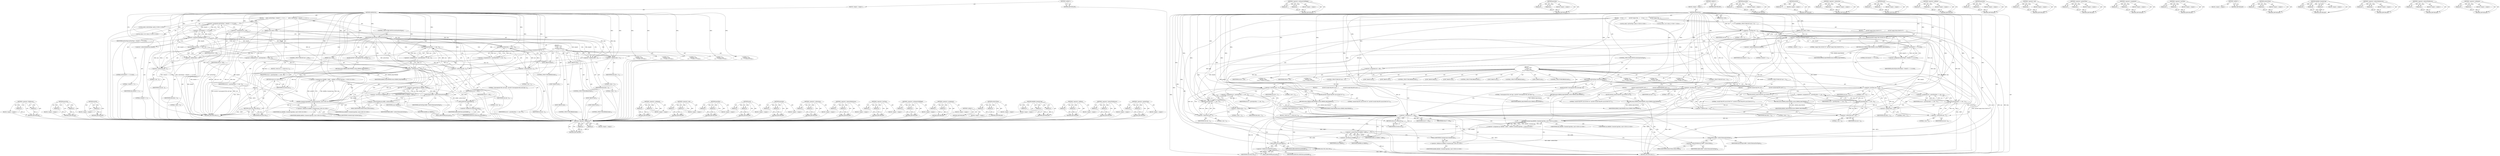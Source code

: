 digraph "&lt;operator&gt;.notEquals" {
vulnerable_203 [label=<(METHOD,&lt;operator&gt;.fieldAccess)>];
vulnerable_204 [label=<(PARAM,p1)>];
vulnerable_205 [label=<(PARAM,p2)>];
vulnerable_206 [label=<(BLOCK,&lt;empty&gt;,&lt;empty&gt;)>];
vulnerable_207 [label=<(METHOD_RETURN,ANY)>];
vulnerable_153 [label=<(METHOD,parseVps)>];
vulnerable_154 [label=<(PARAM,p1)>];
vulnerable_155 [label=<(PARAM,p2)>];
vulnerable_156 [label=<(BLOCK,&lt;empty&gt;,&lt;empty&gt;)>];
vulnerable_157 [label=<(METHOD_RETURN,ANY)>];
vulnerable_178 [label=<(METHOD,ALOGE)>];
vulnerable_179 [label=<(PARAM,p1)>];
vulnerable_180 [label=<(BLOCK,&lt;empty&gt;,&lt;empty&gt;)>];
vulnerable_181 [label=<(METHOD_RETURN,ANY)>];
vulnerable_6 [label=<(METHOD,&lt;global&gt;)<SUB>1</SUB>>];
vulnerable_7 [label=<(BLOCK,&lt;empty&gt;,&lt;empty&gt;)<SUB>1</SUB>>];
vulnerable_8 [label=<(METHOD,addNalUnit)<SUB>1</SUB>>];
vulnerable_9 [label=<(PARAM,const uint8_t* data)<SUB>1</SUB>>];
vulnerable_10 [label=<(PARAM,size_t size)<SUB>1</SUB>>];
vulnerable_11 [label=<(BLOCK,{
     uint8_t nalUnitType = (data[0] &gt;&gt; 1) &amp; 0...,{
     uint8_t nalUnitType = (data[0] &gt;&gt; 1) &amp; 0...)<SUB>1</SUB>>];
vulnerable_12 [label="<(LOCAL,uint8_t nalUnitType: uint8_t)<SUB>2</SUB>>"];
vulnerable_13 [label=<(&lt;operator&gt;.assignment,nalUnitType = (data[0] &gt;&gt; 1) &amp; 0x3f)<SUB>2</SUB>>];
vulnerable_14 [label=<(IDENTIFIER,nalUnitType,nalUnitType = (data[0] &gt;&gt; 1) &amp; 0x3f)<SUB>2</SUB>>];
vulnerable_15 [label=<(&lt;operator&gt;.and,(data[0] &gt;&gt; 1) &amp; 0x3f)<SUB>2</SUB>>];
vulnerable_16 [label=<(&lt;operator&gt;.arithmeticShiftRight,data[0] &gt;&gt; 1)<SUB>2</SUB>>];
vulnerable_17 [label=<(&lt;operator&gt;.indirectIndexAccess,data[0])<SUB>2</SUB>>];
vulnerable_18 [label=<(IDENTIFIER,data,data[0] &gt;&gt; 1)<SUB>2</SUB>>];
vulnerable_19 [label=<(LITERAL,0,data[0] &gt;&gt; 1)<SUB>2</SUB>>];
vulnerable_20 [label=<(LITERAL,1,data[0] &gt;&gt; 1)<SUB>2</SUB>>];
vulnerable_21 [label=<(LITERAL,0x3f,(data[0] &gt;&gt; 1) &amp; 0x3f)<SUB>2</SUB>>];
vulnerable_22 [label="<(LOCAL,status_t err: status_t)<SUB>3</SUB>>"];
vulnerable_23 [label=<(&lt;operator&gt;.assignment,err = OK)<SUB>3</SUB>>];
vulnerable_24 [label=<(IDENTIFIER,err,err = OK)<SUB>3</SUB>>];
vulnerable_25 [label=<(IDENTIFIER,OK,err = OK)<SUB>3</SUB>>];
vulnerable_26 [label=<(CONTROL_STRUCTURE,SWITCH,switch(nalUnitType))<SUB>4</SUB>>];
vulnerable_27 [label=<(IDENTIFIER,nalUnitType,switch(nalUnitType))<SUB>4</SUB>>];
vulnerable_28 [label="<(BLOCK,{
         case 32:  // VPS
             err = ...,{
         case 32:  // VPS
             err = ...)<SUB>4</SUB>>"];
vulnerable_29 [label=<(JUMP_TARGET,case)<SUB>5</SUB>>];
vulnerable_30 [label="<(LITERAL,32,{
         case 32:  // VPS
             err = ...)<SUB>5</SUB>>"];
vulnerable_31 [label=<(&lt;operator&gt;.assignment,err = parseVps(data + 2, size - 2))<SUB>6</SUB>>];
vulnerable_32 [label=<(IDENTIFIER,err,err = parseVps(data + 2, size - 2))<SUB>6</SUB>>];
vulnerable_33 [label=<(parseVps,parseVps(data + 2, size - 2))<SUB>6</SUB>>];
vulnerable_34 [label=<(&lt;operator&gt;.addition,data + 2)<SUB>6</SUB>>];
vulnerable_35 [label=<(IDENTIFIER,data,data + 2)<SUB>6</SUB>>];
vulnerable_36 [label=<(LITERAL,2,data + 2)<SUB>6</SUB>>];
vulnerable_37 [label=<(&lt;operator&gt;.subtraction,size - 2)<SUB>6</SUB>>];
vulnerable_38 [label=<(IDENTIFIER,size,size - 2)<SUB>6</SUB>>];
vulnerable_39 [label=<(LITERAL,2,size - 2)<SUB>6</SUB>>];
vulnerable_40 [label=<(CONTROL_STRUCTURE,BREAK,break;)<SUB>7</SUB>>];
vulnerable_41 [label=<(JUMP_TARGET,case)<SUB>8</SUB>>];
vulnerable_42 [label="<(LITERAL,33,{
         case 32:  // VPS
             err = ...)<SUB>8</SUB>>"];
vulnerable_43 [label=<(&lt;operator&gt;.assignment,err = parseSps(data + 2, size - 2))<SUB>9</SUB>>];
vulnerable_44 [label=<(IDENTIFIER,err,err = parseSps(data + 2, size - 2))<SUB>9</SUB>>];
vulnerable_45 [label=<(parseSps,parseSps(data + 2, size - 2))<SUB>9</SUB>>];
vulnerable_46 [label=<(&lt;operator&gt;.addition,data + 2)<SUB>9</SUB>>];
vulnerable_47 [label=<(IDENTIFIER,data,data + 2)<SUB>9</SUB>>];
vulnerable_48 [label=<(LITERAL,2,data + 2)<SUB>9</SUB>>];
vulnerable_49 [label=<(&lt;operator&gt;.subtraction,size - 2)<SUB>9</SUB>>];
vulnerable_50 [label=<(IDENTIFIER,size,size - 2)<SUB>9</SUB>>];
vulnerable_51 [label=<(LITERAL,2,size - 2)<SUB>9</SUB>>];
vulnerable_52 [label=<(CONTROL_STRUCTURE,BREAK,break;)<SUB>10</SUB>>];
vulnerable_53 [label=<(JUMP_TARGET,case)<SUB>11</SUB>>];
vulnerable_54 [label="<(LITERAL,34,{
         case 32:  // VPS
             err = ...)<SUB>11</SUB>>"];
vulnerable_55 [label=<(&lt;operator&gt;.assignment,err = parsePps(data + 2, size - 2))<SUB>12</SUB>>];
vulnerable_56 [label=<(IDENTIFIER,err,err = parsePps(data + 2, size - 2))<SUB>12</SUB>>];
vulnerable_57 [label=<(parsePps,parsePps(data + 2, size - 2))<SUB>12</SUB>>];
vulnerable_58 [label=<(&lt;operator&gt;.addition,data + 2)<SUB>12</SUB>>];
vulnerable_59 [label=<(IDENTIFIER,data,data + 2)<SUB>12</SUB>>];
vulnerable_60 [label=<(LITERAL,2,data + 2)<SUB>12</SUB>>];
vulnerable_61 [label=<(&lt;operator&gt;.subtraction,size - 2)<SUB>12</SUB>>];
vulnerable_62 [label=<(IDENTIFIER,size,size - 2)<SUB>12</SUB>>];
vulnerable_63 [label=<(LITERAL,2,size - 2)<SUB>12</SUB>>];
vulnerable_64 [label=<(CONTROL_STRUCTURE,BREAK,break;)<SUB>13</SUB>>];
vulnerable_65 [label=<(JUMP_TARGET,case)<SUB>14</SUB>>];
vulnerable_66 [label="<(LITERAL,39,{
         case 32:  // VPS
             err = ...)<SUB>14</SUB>>"];
vulnerable_67 [label=<(JUMP_TARGET,case)<SUB>15</SUB>>];
vulnerable_68 [label="<(LITERAL,40,{
         case 32:  // VPS
             err = ...)<SUB>15</SUB>>"];
vulnerable_69 [label=<(CONTROL_STRUCTURE,BREAK,break;)<SUB>16</SUB>>];
vulnerable_70 [label=<(JUMP_TARGET,default)<SUB>17</SUB>>];
vulnerable_71 [label=<(ALOGE,ALOGE(&quot;Unrecognized NAL unit type.&quot;))<SUB>18</SUB>>];
vulnerable_72 [label=<(LITERAL,&quot;Unrecognized NAL unit type.&quot;,ALOGE(&quot;Unrecognized NAL unit type.&quot;))<SUB>18</SUB>>];
vulnerable_73 [label=<(RETURN,return ERROR_MALFORMED;,return ERROR_MALFORMED;)<SUB>19</SUB>>];
vulnerable_74 [label=<(IDENTIFIER,ERROR_MALFORMED,return ERROR_MALFORMED;)<SUB>19</SUB>>];
vulnerable_75 [label=<(CONTROL_STRUCTURE,IF,if (err != OK))<SUB>22</SUB>>];
vulnerable_76 [label=<(&lt;operator&gt;.notEquals,err != OK)<SUB>22</SUB>>];
vulnerable_77 [label=<(IDENTIFIER,err,err != OK)<SUB>22</SUB>>];
vulnerable_78 [label=<(IDENTIFIER,OK,err != OK)<SUB>22</SUB>>];
vulnerable_79 [label=<(BLOCK,{
 return err;
 },{
 return err;
 })<SUB>22</SUB>>];
vulnerable_80 [label=<(RETURN,return err;,return err;)<SUB>23</SUB>>];
vulnerable_81 [label=<(IDENTIFIER,err,return err;)<SUB>23</SUB>>];
vulnerable_82 [label="<(&lt;operator&gt;.assignment,sp&lt;ABuffer&gt; buffer = ABuffer::CreateAsCopy(data...)<SUB>26</SUB>>"];
vulnerable_83 [label=<(&lt;operator&gt;.greaterThan,sp&lt;ABuffer&gt; buffer)<SUB>26</SUB>>];
vulnerable_84 [label=<(&lt;operator&gt;.lessThan,sp&lt;ABuffer)<SUB>26</SUB>>];
vulnerable_85 [label=<(IDENTIFIER,sp,sp&lt;ABuffer)<SUB>26</SUB>>];
vulnerable_86 [label=<(IDENTIFIER,ABuffer,sp&lt;ABuffer)<SUB>26</SUB>>];
vulnerable_87 [label=<(IDENTIFIER,buffer,sp&lt;ABuffer&gt; buffer)<SUB>26</SUB>>];
vulnerable_88 [label="<(ABuffer.CreateAsCopy,ABuffer::CreateAsCopy(data, size))<SUB>26</SUB>>"];
vulnerable_89 [label="<(&lt;operator&gt;.fieldAccess,ABuffer::CreateAsCopy)<SUB>26</SUB>>"];
vulnerable_90 [label="<(IDENTIFIER,ABuffer,ABuffer::CreateAsCopy(data, size))<SUB>26</SUB>>"];
vulnerable_91 [label=<(FIELD_IDENTIFIER,CreateAsCopy,CreateAsCopy)<SUB>26</SUB>>];
vulnerable_92 [label="<(IDENTIFIER,data,ABuffer::CreateAsCopy(data, size))<SUB>26</SUB>>"];
vulnerable_93 [label="<(IDENTIFIER,size,ABuffer::CreateAsCopy(data, size))<SUB>26</SUB>>"];
vulnerable_94 [label=<(setInt32Data,buffer-&gt;setInt32Data(nalUnitType))<SUB>27</SUB>>];
vulnerable_95 [label=<(&lt;operator&gt;.indirectFieldAccess,buffer-&gt;setInt32Data)<SUB>27</SUB>>];
vulnerable_96 [label=<(IDENTIFIER,buffer,buffer-&gt;setInt32Data(nalUnitType))<SUB>27</SUB>>];
vulnerable_97 [label=<(FIELD_IDENTIFIER,setInt32Data,setInt32Data)<SUB>27</SUB>>];
vulnerable_98 [label=<(IDENTIFIER,nalUnitType,buffer-&gt;setInt32Data(nalUnitType))<SUB>27</SUB>>];
vulnerable_99 [label=<(push,mNalUnits.push(buffer))<SUB>28</SUB>>];
vulnerable_100 [label=<(&lt;operator&gt;.fieldAccess,mNalUnits.push)<SUB>28</SUB>>];
vulnerable_101 [label=<(IDENTIFIER,mNalUnits,mNalUnits.push(buffer))<SUB>28</SUB>>];
vulnerable_102 [label=<(FIELD_IDENTIFIER,push,push)<SUB>28</SUB>>];
vulnerable_103 [label=<(IDENTIFIER,buffer,mNalUnits.push(buffer))<SUB>28</SUB>>];
vulnerable_104 [label=<(RETURN,return OK;,return OK;)<SUB>29</SUB>>];
vulnerable_105 [label=<(IDENTIFIER,OK,return OK;)<SUB>29</SUB>>];
vulnerable_106 [label=<(METHOD_RETURN,status_t)<SUB>1</SUB>>];
vulnerable_108 [label=<(METHOD_RETURN,ANY)<SUB>1</SUB>>];
vulnerable_182 [label=<(METHOD,&lt;operator&gt;.notEquals)>];
vulnerable_183 [label=<(PARAM,p1)>];
vulnerable_184 [label=<(PARAM,p2)>];
vulnerable_185 [label=<(BLOCK,&lt;empty&gt;,&lt;empty&gt;)>];
vulnerable_186 [label=<(METHOD_RETURN,ANY)>];
vulnerable_138 [label=<(METHOD,&lt;operator&gt;.and)>];
vulnerable_139 [label=<(PARAM,p1)>];
vulnerable_140 [label=<(PARAM,p2)>];
vulnerable_141 [label=<(BLOCK,&lt;empty&gt;,&lt;empty&gt;)>];
vulnerable_142 [label=<(METHOD_RETURN,ANY)>];
vulnerable_173 [label=<(METHOD,parsePps)>];
vulnerable_174 [label=<(PARAM,p1)>];
vulnerable_175 [label=<(PARAM,p2)>];
vulnerable_176 [label=<(BLOCK,&lt;empty&gt;,&lt;empty&gt;)>];
vulnerable_177 [label=<(METHOD_RETURN,ANY)>];
vulnerable_218 [label=<(METHOD,push)>];
vulnerable_219 [label=<(PARAM,p1)>];
vulnerable_220 [label=<(PARAM,p2)>];
vulnerable_221 [label=<(BLOCK,&lt;empty&gt;,&lt;empty&gt;)>];
vulnerable_222 [label=<(METHOD_RETURN,ANY)>];
vulnerable_168 [label=<(METHOD,parseSps)>];
vulnerable_169 [label=<(PARAM,p1)>];
vulnerable_170 [label=<(PARAM,p2)>];
vulnerable_171 [label=<(BLOCK,&lt;empty&gt;,&lt;empty&gt;)>];
vulnerable_172 [label=<(METHOD_RETURN,ANY)>];
vulnerable_163 [label=<(METHOD,&lt;operator&gt;.subtraction)>];
vulnerable_164 [label=<(PARAM,p1)>];
vulnerable_165 [label=<(PARAM,p2)>];
vulnerable_166 [label=<(BLOCK,&lt;empty&gt;,&lt;empty&gt;)>];
vulnerable_167 [label=<(METHOD_RETURN,ANY)>];
vulnerable_148 [label=<(METHOD,&lt;operator&gt;.indirectIndexAccess)>];
vulnerable_149 [label=<(PARAM,p1)>];
vulnerable_150 [label=<(PARAM,p2)>];
vulnerable_151 [label=<(BLOCK,&lt;empty&gt;,&lt;empty&gt;)>];
vulnerable_152 [label=<(METHOD_RETURN,ANY)>];
vulnerable_192 [label=<(METHOD,&lt;operator&gt;.lessThan)>];
vulnerable_193 [label=<(PARAM,p1)>];
vulnerable_194 [label=<(PARAM,p2)>];
vulnerable_195 [label=<(BLOCK,&lt;empty&gt;,&lt;empty&gt;)>];
vulnerable_196 [label=<(METHOD_RETURN,ANY)>];
vulnerable_143 [label=<(METHOD,&lt;operator&gt;.arithmeticShiftRight)>];
vulnerable_144 [label=<(PARAM,p1)>];
vulnerable_145 [label=<(PARAM,p2)>];
vulnerable_146 [label=<(BLOCK,&lt;empty&gt;,&lt;empty&gt;)>];
vulnerable_147 [label=<(METHOD_RETURN,ANY)>];
vulnerable_133 [label=<(METHOD,&lt;operator&gt;.assignment)>];
vulnerable_134 [label=<(PARAM,p1)>];
vulnerable_135 [label=<(PARAM,p2)>];
vulnerable_136 [label=<(BLOCK,&lt;empty&gt;,&lt;empty&gt;)>];
vulnerable_137 [label=<(METHOD_RETURN,ANY)>];
vulnerable_127 [label=<(METHOD,&lt;global&gt;)<SUB>1</SUB>>];
vulnerable_128 [label=<(BLOCK,&lt;empty&gt;,&lt;empty&gt;)>];
vulnerable_129 [label=<(METHOD_RETURN,ANY)>];
vulnerable_208 [label=<(METHOD,setInt32Data)>];
vulnerable_209 [label=<(PARAM,p1)>];
vulnerable_210 [label=<(PARAM,p2)>];
vulnerable_211 [label=<(BLOCK,&lt;empty&gt;,&lt;empty&gt;)>];
vulnerable_212 [label=<(METHOD_RETURN,ANY)>];
vulnerable_197 [label=<(METHOD,ABuffer.CreateAsCopy)>];
vulnerable_198 [label=<(PARAM,p1)>];
vulnerable_199 [label=<(PARAM,p2)>];
vulnerable_200 [label=<(PARAM,p3)>];
vulnerable_201 [label=<(BLOCK,&lt;empty&gt;,&lt;empty&gt;)>];
vulnerable_202 [label=<(METHOD_RETURN,ANY)>];
vulnerable_158 [label=<(METHOD,&lt;operator&gt;.addition)>];
vulnerable_159 [label=<(PARAM,p1)>];
vulnerable_160 [label=<(PARAM,p2)>];
vulnerable_161 [label=<(BLOCK,&lt;empty&gt;,&lt;empty&gt;)>];
vulnerable_162 [label=<(METHOD_RETURN,ANY)>];
vulnerable_213 [label=<(METHOD,&lt;operator&gt;.indirectFieldAccess)>];
vulnerable_214 [label=<(PARAM,p1)>];
vulnerable_215 [label=<(PARAM,p2)>];
vulnerable_216 [label=<(BLOCK,&lt;empty&gt;,&lt;empty&gt;)>];
vulnerable_217 [label=<(METHOD_RETURN,ANY)>];
vulnerable_187 [label=<(METHOD,&lt;operator&gt;.greaterThan)>];
vulnerable_188 [label=<(PARAM,p1)>];
vulnerable_189 [label=<(PARAM,p2)>];
vulnerable_190 [label=<(BLOCK,&lt;empty&gt;,&lt;empty&gt;)>];
vulnerable_191 [label=<(METHOD_RETURN,ANY)>];
fixed_243 [label=<(METHOD,&lt;operator&gt;.fieldAccess)>];
fixed_244 [label=<(PARAM,p1)>];
fixed_245 [label=<(PARAM,p2)>];
fixed_246 [label=<(BLOCK,&lt;empty&gt;,&lt;empty&gt;)>];
fixed_247 [label=<(METHOD_RETURN,ANY)>];
fixed_192 [label=<(METHOD,&lt;operator&gt;.arithmeticShiftRight)>];
fixed_193 [label=<(PARAM,p1)>];
fixed_194 [label=<(PARAM,p2)>];
fixed_195 [label=<(BLOCK,&lt;empty&gt;,&lt;empty&gt;)>];
fixed_196 [label=<(METHOD_RETURN,ANY)>];
fixed_217 [label=<(METHOD,parseSps)>];
fixed_218 [label=<(PARAM,p1)>];
fixed_219 [label=<(PARAM,p2)>];
fixed_220 [label=<(BLOCK,&lt;empty&gt;,&lt;empty&gt;)>];
fixed_221 [label=<(METHOD_RETURN,ANY)>];
fixed_6 [label=<(METHOD,&lt;global&gt;)<SUB>1</SUB>>];
fixed_7 [label=<(BLOCK,&lt;empty&gt;,&lt;empty&gt;)<SUB>1</SUB>>];
fixed_8 [label=<(METHOD,addNalUnit)<SUB>1</SUB>>];
fixed_9 [label=<(PARAM,const uint8_t* data)<SUB>1</SUB>>];
fixed_10 [label=<(PARAM,size_t size)<SUB>1</SUB>>];
fixed_11 [label=<(BLOCK,{
    if (size &lt; 1) {
        ALOGE(&quot;empty NAL ...,{
    if (size &lt; 1) {
        ALOGE(&quot;empty NAL ...)<SUB>1</SUB>>];
fixed_12 [label=<(CONTROL_STRUCTURE,IF,if (size &lt; 1))<SUB>2</SUB>>];
fixed_13 [label=<(&lt;operator&gt;.lessThan,size &lt; 1)<SUB>2</SUB>>];
fixed_14 [label=<(IDENTIFIER,size,size &lt; 1)<SUB>2</SUB>>];
fixed_15 [label=<(LITERAL,1,size &lt; 1)<SUB>2</SUB>>];
fixed_16 [label=<(BLOCK,{
        ALOGE(&quot;empty NAL b/35467107&quot;);
      ...,{
        ALOGE(&quot;empty NAL b/35467107&quot;);
      ...)<SUB>2</SUB>>];
fixed_17 [label=<(ALOGE,ALOGE(&quot;empty NAL b/35467107&quot;))<SUB>3</SUB>>];
fixed_18 [label=<(LITERAL,&quot;empty NAL b/35467107&quot;,ALOGE(&quot;empty NAL b/35467107&quot;))<SUB>3</SUB>>];
fixed_19 [label=<(RETURN,return ERROR_MALFORMED;,return ERROR_MALFORMED;)<SUB>4</SUB>>];
fixed_20 [label=<(IDENTIFIER,ERROR_MALFORMED,return ERROR_MALFORMED;)<SUB>4</SUB>>];
fixed_21 [label="<(LOCAL,uint8_t nalUnitType: uint8_t)<SUB>6</SUB>>"];
fixed_22 [label=<(&lt;operator&gt;.assignment,nalUnitType = (data[0] &gt;&gt; 1) &amp; 0x3f)<SUB>6</SUB>>];
fixed_23 [label=<(IDENTIFIER,nalUnitType,nalUnitType = (data[0] &gt;&gt; 1) &amp; 0x3f)<SUB>6</SUB>>];
fixed_24 [label=<(&lt;operator&gt;.and,(data[0] &gt;&gt; 1) &amp; 0x3f)<SUB>6</SUB>>];
fixed_25 [label=<(&lt;operator&gt;.arithmeticShiftRight,data[0] &gt;&gt; 1)<SUB>6</SUB>>];
fixed_26 [label=<(&lt;operator&gt;.indirectIndexAccess,data[0])<SUB>6</SUB>>];
fixed_27 [label=<(IDENTIFIER,data,data[0] &gt;&gt; 1)<SUB>6</SUB>>];
fixed_28 [label=<(LITERAL,0,data[0] &gt;&gt; 1)<SUB>6</SUB>>];
fixed_29 [label=<(LITERAL,1,data[0] &gt;&gt; 1)<SUB>6</SUB>>];
fixed_30 [label=<(LITERAL,0x3f,(data[0] &gt;&gt; 1) &amp; 0x3f)<SUB>6</SUB>>];
fixed_31 [label="<(LOCAL,status_t err: status_t)<SUB>7</SUB>>"];
fixed_32 [label=<(&lt;operator&gt;.assignment,err = OK)<SUB>7</SUB>>];
fixed_33 [label=<(IDENTIFIER,err,err = OK)<SUB>7</SUB>>];
fixed_34 [label=<(IDENTIFIER,OK,err = OK)<SUB>7</SUB>>];
fixed_35 [label=<(CONTROL_STRUCTURE,SWITCH,switch(nalUnitType))<SUB>8</SUB>>];
fixed_36 [label=<(IDENTIFIER,nalUnitType,switch(nalUnitType))<SUB>8</SUB>>];
fixed_37 [label="<(BLOCK,{
         case 32:  // VPS
            if (siz...,{
         case 32:  // VPS
            if (siz...)<SUB>8</SUB>>"];
fixed_38 [label=<(JUMP_TARGET,case)<SUB>9</SUB>>];
fixed_39 [label="<(LITERAL,32,{
         case 32:  // VPS
            if (siz...)<SUB>9</SUB>>"];
fixed_40 [label=<(CONTROL_STRUCTURE,IF,if (size &lt; 2))<SUB>10</SUB>>];
fixed_41 [label=<(&lt;operator&gt;.lessThan,size &lt; 2)<SUB>10</SUB>>];
fixed_42 [label=<(IDENTIFIER,size,size &lt; 2)<SUB>10</SUB>>];
fixed_43 [label=<(LITERAL,2,size &lt; 2)<SUB>10</SUB>>];
fixed_44 [label=<(BLOCK,{
                ALOGE(&quot;invalid NAL/VPS size b...,{
                ALOGE(&quot;invalid NAL/VPS size b...)<SUB>10</SUB>>];
fixed_45 [label=<(ALOGE,ALOGE(&quot;invalid NAL/VPS size b/35467107&quot;))<SUB>11</SUB>>];
fixed_46 [label=<(LITERAL,&quot;invalid NAL/VPS size b/35467107&quot;,ALOGE(&quot;invalid NAL/VPS size b/35467107&quot;))<SUB>11</SUB>>];
fixed_47 [label=<(RETURN,return ERROR_MALFORMED;,return ERROR_MALFORMED;)<SUB>12</SUB>>];
fixed_48 [label=<(IDENTIFIER,ERROR_MALFORMED,return ERROR_MALFORMED;)<SUB>12</SUB>>];
fixed_49 [label=<(&lt;operator&gt;.assignment,err = parseVps(data + 2, size - 2))<SUB>14</SUB>>];
fixed_50 [label=<(IDENTIFIER,err,err = parseVps(data + 2, size - 2))<SUB>14</SUB>>];
fixed_51 [label=<(parseVps,parseVps(data + 2, size - 2))<SUB>14</SUB>>];
fixed_52 [label=<(&lt;operator&gt;.addition,data + 2)<SUB>14</SUB>>];
fixed_53 [label=<(IDENTIFIER,data,data + 2)<SUB>14</SUB>>];
fixed_54 [label=<(LITERAL,2,data + 2)<SUB>14</SUB>>];
fixed_55 [label=<(&lt;operator&gt;.subtraction,size - 2)<SUB>14</SUB>>];
fixed_56 [label=<(IDENTIFIER,size,size - 2)<SUB>14</SUB>>];
fixed_57 [label=<(LITERAL,2,size - 2)<SUB>14</SUB>>];
fixed_58 [label=<(CONTROL_STRUCTURE,BREAK,break;)<SUB>15</SUB>>];
fixed_59 [label=<(JUMP_TARGET,case)<SUB>16</SUB>>];
fixed_60 [label="<(LITERAL,33,{
         case 32:  // VPS
            if (siz...)<SUB>16</SUB>>"];
fixed_61 [label=<(CONTROL_STRUCTURE,IF,if (size &lt; 2))<SUB>17</SUB>>];
fixed_62 [label=<(&lt;operator&gt;.lessThan,size &lt; 2)<SUB>17</SUB>>];
fixed_63 [label=<(IDENTIFIER,size,size &lt; 2)<SUB>17</SUB>>];
fixed_64 [label=<(LITERAL,2,size &lt; 2)<SUB>17</SUB>>];
fixed_65 [label=<(BLOCK,{
                ALOGE(&quot;invalid NAL/SPS size b...,{
                ALOGE(&quot;invalid NAL/SPS size b...)<SUB>17</SUB>>];
fixed_66 [label=<(ALOGE,ALOGE(&quot;invalid NAL/SPS size b/35467107&quot;))<SUB>18</SUB>>];
fixed_67 [label=<(LITERAL,&quot;invalid NAL/SPS size b/35467107&quot;,ALOGE(&quot;invalid NAL/SPS size b/35467107&quot;))<SUB>18</SUB>>];
fixed_68 [label=<(RETURN,return ERROR_MALFORMED;,return ERROR_MALFORMED;)<SUB>19</SUB>>];
fixed_69 [label=<(IDENTIFIER,ERROR_MALFORMED,return ERROR_MALFORMED;)<SUB>19</SUB>>];
fixed_70 [label=<(&lt;operator&gt;.assignment,err = parseSps(data + 2, size - 2))<SUB>21</SUB>>];
fixed_71 [label=<(IDENTIFIER,err,err = parseSps(data + 2, size - 2))<SUB>21</SUB>>];
fixed_72 [label=<(parseSps,parseSps(data + 2, size - 2))<SUB>21</SUB>>];
fixed_73 [label=<(&lt;operator&gt;.addition,data + 2)<SUB>21</SUB>>];
fixed_74 [label=<(IDENTIFIER,data,data + 2)<SUB>21</SUB>>];
fixed_75 [label=<(LITERAL,2,data + 2)<SUB>21</SUB>>];
fixed_76 [label=<(&lt;operator&gt;.subtraction,size - 2)<SUB>21</SUB>>];
fixed_77 [label=<(IDENTIFIER,size,size - 2)<SUB>21</SUB>>];
fixed_78 [label=<(LITERAL,2,size - 2)<SUB>21</SUB>>];
fixed_79 [label=<(CONTROL_STRUCTURE,BREAK,break;)<SUB>22</SUB>>];
fixed_80 [label=<(JUMP_TARGET,case)<SUB>23</SUB>>];
fixed_81 [label="<(LITERAL,34,{
         case 32:  // VPS
            if (siz...)<SUB>23</SUB>>"];
fixed_82 [label=<(CONTROL_STRUCTURE,IF,if (size &lt; 2))<SUB>24</SUB>>];
fixed_83 [label=<(&lt;operator&gt;.lessThan,size &lt; 2)<SUB>24</SUB>>];
fixed_84 [label=<(IDENTIFIER,size,size &lt; 2)<SUB>24</SUB>>];
fixed_85 [label=<(LITERAL,2,size &lt; 2)<SUB>24</SUB>>];
fixed_86 [label=<(BLOCK,{
                ALOGE(&quot;invalid NAL/PPS size b...,{
                ALOGE(&quot;invalid NAL/PPS size b...)<SUB>24</SUB>>];
fixed_87 [label=<(ALOGE,ALOGE(&quot;invalid NAL/PPS size b/35467107&quot;))<SUB>25</SUB>>];
fixed_88 [label=<(LITERAL,&quot;invalid NAL/PPS size b/35467107&quot;,ALOGE(&quot;invalid NAL/PPS size b/35467107&quot;))<SUB>25</SUB>>];
fixed_89 [label=<(RETURN,return ERROR_MALFORMED;,return ERROR_MALFORMED;)<SUB>26</SUB>>];
fixed_90 [label=<(IDENTIFIER,ERROR_MALFORMED,return ERROR_MALFORMED;)<SUB>26</SUB>>];
fixed_91 [label=<(&lt;operator&gt;.assignment,err = parsePps(data + 2, size - 2))<SUB>28</SUB>>];
fixed_92 [label=<(IDENTIFIER,err,err = parsePps(data + 2, size - 2))<SUB>28</SUB>>];
fixed_93 [label=<(parsePps,parsePps(data + 2, size - 2))<SUB>28</SUB>>];
fixed_94 [label=<(&lt;operator&gt;.addition,data + 2)<SUB>28</SUB>>];
fixed_95 [label=<(IDENTIFIER,data,data + 2)<SUB>28</SUB>>];
fixed_96 [label=<(LITERAL,2,data + 2)<SUB>28</SUB>>];
fixed_97 [label=<(&lt;operator&gt;.subtraction,size - 2)<SUB>28</SUB>>];
fixed_98 [label=<(IDENTIFIER,size,size - 2)<SUB>28</SUB>>];
fixed_99 [label=<(LITERAL,2,size - 2)<SUB>28</SUB>>];
fixed_100 [label=<(CONTROL_STRUCTURE,BREAK,break;)<SUB>29</SUB>>];
fixed_101 [label=<(JUMP_TARGET,case)<SUB>30</SUB>>];
fixed_102 [label="<(LITERAL,39,{
         case 32:  // VPS
            if (siz...)<SUB>30</SUB>>"];
fixed_103 [label=<(JUMP_TARGET,case)<SUB>31</SUB>>];
fixed_104 [label="<(LITERAL,40,{
         case 32:  // VPS
            if (siz...)<SUB>31</SUB>>"];
fixed_105 [label=<(CONTROL_STRUCTURE,BREAK,break;)<SUB>32</SUB>>];
fixed_106 [label=<(JUMP_TARGET,default)<SUB>33</SUB>>];
fixed_107 [label=<(ALOGE,ALOGE(&quot;Unrecognized NAL unit type.&quot;))<SUB>34</SUB>>];
fixed_108 [label=<(LITERAL,&quot;Unrecognized NAL unit type.&quot;,ALOGE(&quot;Unrecognized NAL unit type.&quot;))<SUB>34</SUB>>];
fixed_109 [label=<(RETURN,return ERROR_MALFORMED;,return ERROR_MALFORMED;)<SUB>35</SUB>>];
fixed_110 [label=<(IDENTIFIER,ERROR_MALFORMED,return ERROR_MALFORMED;)<SUB>35</SUB>>];
fixed_111 [label=<(CONTROL_STRUCTURE,IF,if (err != OK))<SUB>38</SUB>>];
fixed_112 [label=<(&lt;operator&gt;.notEquals,err != OK)<SUB>38</SUB>>];
fixed_113 [label=<(IDENTIFIER,err,err != OK)<SUB>38</SUB>>];
fixed_114 [label=<(IDENTIFIER,OK,err != OK)<SUB>38</SUB>>];
fixed_115 [label=<(BLOCK,{
 return err;
 },{
 return err;
 })<SUB>38</SUB>>];
fixed_116 [label=<(RETURN,return err;,return err;)<SUB>39</SUB>>];
fixed_117 [label=<(IDENTIFIER,err,return err;)<SUB>39</SUB>>];
fixed_118 [label="<(&lt;operator&gt;.assignment,sp&lt;ABuffer&gt; buffer = ABuffer::CreateAsCopy(data...)<SUB>42</SUB>>"];
fixed_119 [label=<(&lt;operator&gt;.greaterThan,sp&lt;ABuffer&gt; buffer)<SUB>42</SUB>>];
fixed_120 [label=<(&lt;operator&gt;.lessThan,sp&lt;ABuffer)<SUB>42</SUB>>];
fixed_121 [label=<(IDENTIFIER,sp,sp&lt;ABuffer)<SUB>42</SUB>>];
fixed_122 [label=<(IDENTIFIER,ABuffer,sp&lt;ABuffer)<SUB>42</SUB>>];
fixed_123 [label=<(IDENTIFIER,buffer,sp&lt;ABuffer&gt; buffer)<SUB>42</SUB>>];
fixed_124 [label="<(ABuffer.CreateAsCopy,ABuffer::CreateAsCopy(data, size))<SUB>42</SUB>>"];
fixed_125 [label="<(&lt;operator&gt;.fieldAccess,ABuffer::CreateAsCopy)<SUB>42</SUB>>"];
fixed_126 [label="<(IDENTIFIER,ABuffer,ABuffer::CreateAsCopy(data, size))<SUB>42</SUB>>"];
fixed_127 [label=<(FIELD_IDENTIFIER,CreateAsCopy,CreateAsCopy)<SUB>42</SUB>>];
fixed_128 [label="<(IDENTIFIER,data,ABuffer::CreateAsCopy(data, size))<SUB>42</SUB>>"];
fixed_129 [label="<(IDENTIFIER,size,ABuffer::CreateAsCopy(data, size))<SUB>42</SUB>>"];
fixed_130 [label=<(setInt32Data,buffer-&gt;setInt32Data(nalUnitType))<SUB>43</SUB>>];
fixed_131 [label=<(&lt;operator&gt;.indirectFieldAccess,buffer-&gt;setInt32Data)<SUB>43</SUB>>];
fixed_132 [label=<(IDENTIFIER,buffer,buffer-&gt;setInt32Data(nalUnitType))<SUB>43</SUB>>];
fixed_133 [label=<(FIELD_IDENTIFIER,setInt32Data,setInt32Data)<SUB>43</SUB>>];
fixed_134 [label=<(IDENTIFIER,nalUnitType,buffer-&gt;setInt32Data(nalUnitType))<SUB>43</SUB>>];
fixed_135 [label=<(push,mNalUnits.push(buffer))<SUB>44</SUB>>];
fixed_136 [label=<(&lt;operator&gt;.fieldAccess,mNalUnits.push)<SUB>44</SUB>>];
fixed_137 [label=<(IDENTIFIER,mNalUnits,mNalUnits.push(buffer))<SUB>44</SUB>>];
fixed_138 [label=<(FIELD_IDENTIFIER,push,push)<SUB>44</SUB>>];
fixed_139 [label=<(IDENTIFIER,buffer,mNalUnits.push(buffer))<SUB>44</SUB>>];
fixed_140 [label=<(RETURN,return OK;,return OK;)<SUB>45</SUB>>];
fixed_141 [label=<(IDENTIFIER,OK,return OK;)<SUB>45</SUB>>];
fixed_142 [label=<(METHOD_RETURN,status_t)<SUB>1</SUB>>];
fixed_144 [label=<(METHOD_RETURN,ANY)<SUB>1</SUB>>];
fixed_222 [label=<(METHOD,parsePps)>];
fixed_223 [label=<(PARAM,p1)>];
fixed_224 [label=<(PARAM,p2)>];
fixed_225 [label=<(BLOCK,&lt;empty&gt;,&lt;empty&gt;)>];
fixed_226 [label=<(METHOD_RETURN,ANY)>];
fixed_178 [label=<(METHOD,ALOGE)>];
fixed_179 [label=<(PARAM,p1)>];
fixed_180 [label=<(BLOCK,&lt;empty&gt;,&lt;empty&gt;)>];
fixed_181 [label=<(METHOD_RETURN,ANY)>];
fixed_212 [label=<(METHOD,&lt;operator&gt;.subtraction)>];
fixed_213 [label=<(PARAM,p1)>];
fixed_214 [label=<(PARAM,p2)>];
fixed_215 [label=<(BLOCK,&lt;empty&gt;,&lt;empty&gt;)>];
fixed_216 [label=<(METHOD_RETURN,ANY)>];
fixed_258 [label=<(METHOD,push)>];
fixed_259 [label=<(PARAM,p1)>];
fixed_260 [label=<(PARAM,p2)>];
fixed_261 [label=<(BLOCK,&lt;empty&gt;,&lt;empty&gt;)>];
fixed_262 [label=<(METHOD_RETURN,ANY)>];
fixed_207 [label=<(METHOD,&lt;operator&gt;.addition)>];
fixed_208 [label=<(PARAM,p1)>];
fixed_209 [label=<(PARAM,p2)>];
fixed_210 [label=<(BLOCK,&lt;empty&gt;,&lt;empty&gt;)>];
fixed_211 [label=<(METHOD_RETURN,ANY)>];
fixed_202 [label=<(METHOD,parseVps)>];
fixed_203 [label=<(PARAM,p1)>];
fixed_204 [label=<(PARAM,p2)>];
fixed_205 [label=<(BLOCK,&lt;empty&gt;,&lt;empty&gt;)>];
fixed_206 [label=<(METHOD_RETURN,ANY)>];
fixed_187 [label=<(METHOD,&lt;operator&gt;.and)>];
fixed_188 [label=<(PARAM,p1)>];
fixed_189 [label=<(PARAM,p2)>];
fixed_190 [label=<(BLOCK,&lt;empty&gt;,&lt;empty&gt;)>];
fixed_191 [label=<(METHOD_RETURN,ANY)>];
fixed_232 [label=<(METHOD,&lt;operator&gt;.greaterThan)>];
fixed_233 [label=<(PARAM,p1)>];
fixed_234 [label=<(PARAM,p2)>];
fixed_235 [label=<(BLOCK,&lt;empty&gt;,&lt;empty&gt;)>];
fixed_236 [label=<(METHOD_RETURN,ANY)>];
fixed_182 [label=<(METHOD,&lt;operator&gt;.assignment)>];
fixed_183 [label=<(PARAM,p1)>];
fixed_184 [label=<(PARAM,p2)>];
fixed_185 [label=<(BLOCK,&lt;empty&gt;,&lt;empty&gt;)>];
fixed_186 [label=<(METHOD_RETURN,ANY)>];
fixed_173 [label=<(METHOD,&lt;operator&gt;.lessThan)>];
fixed_174 [label=<(PARAM,p1)>];
fixed_175 [label=<(PARAM,p2)>];
fixed_176 [label=<(BLOCK,&lt;empty&gt;,&lt;empty&gt;)>];
fixed_177 [label=<(METHOD_RETURN,ANY)>];
fixed_167 [label=<(METHOD,&lt;global&gt;)<SUB>1</SUB>>];
fixed_168 [label=<(BLOCK,&lt;empty&gt;,&lt;empty&gt;)>];
fixed_169 [label=<(METHOD_RETURN,ANY)>];
fixed_248 [label=<(METHOD,setInt32Data)>];
fixed_249 [label=<(PARAM,p1)>];
fixed_250 [label=<(PARAM,p2)>];
fixed_251 [label=<(BLOCK,&lt;empty&gt;,&lt;empty&gt;)>];
fixed_252 [label=<(METHOD_RETURN,ANY)>];
fixed_237 [label=<(METHOD,ABuffer.CreateAsCopy)>];
fixed_238 [label=<(PARAM,p1)>];
fixed_239 [label=<(PARAM,p2)>];
fixed_240 [label=<(PARAM,p3)>];
fixed_241 [label=<(BLOCK,&lt;empty&gt;,&lt;empty&gt;)>];
fixed_242 [label=<(METHOD_RETURN,ANY)>];
fixed_197 [label=<(METHOD,&lt;operator&gt;.indirectIndexAccess)>];
fixed_198 [label=<(PARAM,p1)>];
fixed_199 [label=<(PARAM,p2)>];
fixed_200 [label=<(BLOCK,&lt;empty&gt;,&lt;empty&gt;)>];
fixed_201 [label=<(METHOD_RETURN,ANY)>];
fixed_253 [label=<(METHOD,&lt;operator&gt;.indirectFieldAccess)>];
fixed_254 [label=<(PARAM,p1)>];
fixed_255 [label=<(PARAM,p2)>];
fixed_256 [label=<(BLOCK,&lt;empty&gt;,&lt;empty&gt;)>];
fixed_257 [label=<(METHOD_RETURN,ANY)>];
fixed_227 [label=<(METHOD,&lt;operator&gt;.notEquals)>];
fixed_228 [label=<(PARAM,p1)>];
fixed_229 [label=<(PARAM,p2)>];
fixed_230 [label=<(BLOCK,&lt;empty&gt;,&lt;empty&gt;)>];
fixed_231 [label=<(METHOD_RETURN,ANY)>];
vulnerable_203 -> vulnerable_204  [key=0, label="AST: "];
vulnerable_203 -> vulnerable_204  [key=1, label="DDG: "];
vulnerable_203 -> vulnerable_206  [key=0, label="AST: "];
vulnerable_203 -> vulnerable_205  [key=0, label="AST: "];
vulnerable_203 -> vulnerable_205  [key=1, label="DDG: "];
vulnerable_203 -> vulnerable_207  [key=0, label="AST: "];
vulnerable_203 -> vulnerable_207  [key=1, label="CFG: "];
vulnerable_204 -> vulnerable_207  [key=0, label="DDG: p1"];
vulnerable_205 -> vulnerable_207  [key=0, label="DDG: p2"];
vulnerable_206 -> fixed_243  [key=0];
vulnerable_207 -> fixed_243  [key=0];
vulnerable_153 -> vulnerable_154  [key=0, label="AST: "];
vulnerable_153 -> vulnerable_154  [key=1, label="DDG: "];
vulnerable_153 -> vulnerable_156  [key=0, label="AST: "];
vulnerable_153 -> vulnerable_155  [key=0, label="AST: "];
vulnerable_153 -> vulnerable_155  [key=1, label="DDG: "];
vulnerable_153 -> vulnerable_157  [key=0, label="AST: "];
vulnerable_153 -> vulnerable_157  [key=1, label="CFG: "];
vulnerable_154 -> vulnerable_157  [key=0, label="DDG: p1"];
vulnerable_155 -> vulnerable_157  [key=0, label="DDG: p2"];
vulnerable_156 -> fixed_243  [key=0];
vulnerable_157 -> fixed_243  [key=0];
vulnerable_178 -> vulnerable_179  [key=0, label="AST: "];
vulnerable_178 -> vulnerable_179  [key=1, label="DDG: "];
vulnerable_178 -> vulnerable_180  [key=0, label="AST: "];
vulnerable_178 -> vulnerable_181  [key=0, label="AST: "];
vulnerable_178 -> vulnerable_181  [key=1, label="CFG: "];
vulnerable_179 -> vulnerable_181  [key=0, label="DDG: p1"];
vulnerable_180 -> fixed_243  [key=0];
vulnerable_181 -> fixed_243  [key=0];
vulnerable_6 -> vulnerable_7  [key=0, label="AST: "];
vulnerable_6 -> vulnerable_108  [key=0, label="AST: "];
vulnerable_6 -> vulnerable_108  [key=1, label="CFG: "];
vulnerable_7 -> vulnerable_8  [key=0, label="AST: "];
vulnerable_8 -> vulnerable_9  [key=0, label="AST: "];
vulnerable_8 -> vulnerable_9  [key=1, label="DDG: "];
vulnerable_8 -> vulnerable_10  [key=0, label="AST: "];
vulnerable_8 -> vulnerable_10  [key=1, label="DDG: "];
vulnerable_8 -> vulnerable_11  [key=0, label="AST: "];
vulnerable_8 -> vulnerable_106  [key=0, label="AST: "];
vulnerable_8 -> vulnerable_17  [key=0, label="CFG: "];
vulnerable_8 -> vulnerable_23  [key=0, label="DDG: "];
vulnerable_8 -> vulnerable_27  [key=0, label="DDG: "];
vulnerable_8 -> vulnerable_94  [key=0, label="DDG: "];
vulnerable_8 -> vulnerable_99  [key=0, label="DDG: "];
vulnerable_8 -> vulnerable_105  [key=0, label="DDG: "];
vulnerable_8 -> vulnerable_15  [key=0, label="DDG: "];
vulnerable_8 -> vulnerable_30  [key=0, label="DDG: "];
vulnerable_8 -> vulnerable_42  [key=0, label="DDG: "];
vulnerable_8 -> vulnerable_54  [key=0, label="DDG: "];
vulnerable_8 -> vulnerable_66  [key=0, label="DDG: "];
vulnerable_8 -> vulnerable_68  [key=0, label="DDG: "];
vulnerable_8 -> vulnerable_73  [key=0, label="DDG: "];
vulnerable_8 -> vulnerable_76  [key=0, label="DDG: "];
vulnerable_8 -> vulnerable_83  [key=0, label="DDG: "];
vulnerable_8 -> vulnerable_88  [key=0, label="DDG: "];
vulnerable_8 -> vulnerable_16  [key=0, label="DDG: "];
vulnerable_8 -> vulnerable_71  [key=0, label="DDG: "];
vulnerable_8 -> vulnerable_74  [key=0, label="DDG: "];
vulnerable_8 -> vulnerable_81  [key=0, label="DDG: "];
vulnerable_8 -> vulnerable_84  [key=0, label="DDG: "];
vulnerable_8 -> vulnerable_33  [key=0, label="DDG: "];
vulnerable_8 -> vulnerable_45  [key=0, label="DDG: "];
vulnerable_8 -> vulnerable_57  [key=0, label="DDG: "];
vulnerable_8 -> vulnerable_34  [key=0, label="DDG: "];
vulnerable_8 -> vulnerable_37  [key=0, label="DDG: "];
vulnerable_8 -> vulnerable_46  [key=0, label="DDG: "];
vulnerable_8 -> vulnerable_49  [key=0, label="DDG: "];
vulnerable_8 -> vulnerable_58  [key=0, label="DDG: "];
vulnerable_8 -> vulnerable_61  [key=0, label="DDG: "];
vulnerable_9 -> vulnerable_106  [key=0, label="DDG: data"];
vulnerable_9 -> vulnerable_88  [key=0, label="DDG: data"];
vulnerable_9 -> vulnerable_16  [key=0, label="DDG: data"];
vulnerable_9 -> vulnerable_33  [key=0, label="DDG: data"];
vulnerable_9 -> vulnerable_45  [key=0, label="DDG: data"];
vulnerable_9 -> vulnerable_57  [key=0, label="DDG: data"];
vulnerable_9 -> vulnerable_34  [key=0, label="DDG: data"];
vulnerable_9 -> vulnerable_46  [key=0, label="DDG: data"];
vulnerable_9 -> vulnerable_58  [key=0, label="DDG: data"];
vulnerable_10 -> vulnerable_106  [key=0, label="DDG: size"];
vulnerable_10 -> vulnerable_88  [key=0, label="DDG: size"];
vulnerable_10 -> vulnerable_37  [key=0, label="DDG: size"];
vulnerable_10 -> vulnerable_49  [key=0, label="DDG: size"];
vulnerable_10 -> vulnerable_61  [key=0, label="DDG: size"];
vulnerable_11 -> vulnerable_12  [key=0, label="AST: "];
vulnerable_11 -> vulnerable_13  [key=0, label="AST: "];
vulnerable_11 -> vulnerable_22  [key=0, label="AST: "];
vulnerable_11 -> vulnerable_23  [key=0, label="AST: "];
vulnerable_11 -> vulnerable_26  [key=0, label="AST: "];
vulnerable_11 -> vulnerable_75  [key=0, label="AST: "];
vulnerable_11 -> vulnerable_82  [key=0, label="AST: "];
vulnerable_11 -> vulnerable_94  [key=0, label="AST: "];
vulnerable_11 -> vulnerable_99  [key=0, label="AST: "];
vulnerable_11 -> vulnerable_104  [key=0, label="AST: "];
vulnerable_12 -> fixed_243  [key=0];
vulnerable_13 -> vulnerable_14  [key=0, label="AST: "];
vulnerable_13 -> vulnerable_15  [key=0, label="AST: "];
vulnerable_13 -> vulnerable_23  [key=0, label="CFG: "];
vulnerable_13 -> vulnerable_106  [key=0, label="DDG: nalUnitType"];
vulnerable_13 -> vulnerable_106  [key=1, label="DDG: (data[0] &gt;&gt; 1) &amp; 0x3f"];
vulnerable_13 -> vulnerable_106  [key=2, label="DDG: nalUnitType = (data[0] &gt;&gt; 1) &amp; 0x3f"];
vulnerable_13 -> vulnerable_94  [key=0, label="DDG: nalUnitType"];
vulnerable_14 -> fixed_243  [key=0];
vulnerable_15 -> vulnerable_16  [key=0, label="AST: "];
vulnerable_15 -> vulnerable_21  [key=0, label="AST: "];
vulnerable_15 -> vulnerable_13  [key=0, label="CFG: "];
vulnerable_15 -> vulnerable_13  [key=1, label="DDG: data[0] &gt;&gt; 1"];
vulnerable_15 -> vulnerable_13  [key=2, label="DDG: 0x3f"];
vulnerable_15 -> vulnerable_106  [key=0, label="DDG: data[0] &gt;&gt; 1"];
vulnerable_16 -> vulnerable_17  [key=0, label="AST: "];
vulnerable_16 -> vulnerable_20  [key=0, label="AST: "];
vulnerable_16 -> vulnerable_15  [key=0, label="CFG: "];
vulnerable_16 -> vulnerable_15  [key=1, label="DDG: data[0]"];
vulnerable_16 -> vulnerable_15  [key=2, label="DDG: 1"];
vulnerable_16 -> vulnerable_106  [key=0, label="DDG: data[0]"];
vulnerable_16 -> vulnerable_88  [key=0, label="DDG: data[0]"];
vulnerable_16 -> vulnerable_33  [key=0, label="DDG: data[0]"];
vulnerable_16 -> vulnerable_45  [key=0, label="DDG: data[0]"];
vulnerable_16 -> vulnerable_57  [key=0, label="DDG: data[0]"];
vulnerable_16 -> vulnerable_34  [key=0, label="DDG: data[0]"];
vulnerable_16 -> vulnerable_46  [key=0, label="DDG: data[0]"];
vulnerable_16 -> vulnerable_58  [key=0, label="DDG: data[0]"];
vulnerable_17 -> vulnerable_18  [key=0, label="AST: "];
vulnerable_17 -> vulnerable_19  [key=0, label="AST: "];
vulnerable_17 -> vulnerable_16  [key=0, label="CFG: "];
vulnerable_18 -> fixed_243  [key=0];
vulnerable_19 -> fixed_243  [key=0];
vulnerable_20 -> fixed_243  [key=0];
vulnerable_21 -> fixed_243  [key=0];
vulnerable_22 -> fixed_243  [key=0];
vulnerable_23 -> vulnerable_24  [key=0, label="AST: "];
vulnerable_23 -> vulnerable_25  [key=0, label="AST: "];
vulnerable_23 -> vulnerable_27  [key=0, label="CFG: "];
vulnerable_23 -> vulnerable_106  [key=0, label="DDG: err"];
vulnerable_23 -> vulnerable_106  [key=1, label="DDG: OK"];
vulnerable_23 -> vulnerable_106  [key=2, label="DDG: err = OK"];
vulnerable_23 -> vulnerable_76  [key=0, label="DDG: err"];
vulnerable_24 -> fixed_243  [key=0];
vulnerable_25 -> fixed_243  [key=0];
vulnerable_26 -> vulnerable_27  [key=0, label="AST: "];
vulnerable_26 -> vulnerable_28  [key=0, label="AST: "];
vulnerable_27 -> vulnerable_34  [key=0, label="CFG: "];
vulnerable_27 -> vulnerable_34  [key=1, label="CDG: "];
vulnerable_27 -> vulnerable_46  [key=0, label="CFG: "];
vulnerable_27 -> vulnerable_46  [key=1, label="CDG: "];
vulnerable_27 -> vulnerable_58  [key=0, label="CFG: "];
vulnerable_27 -> vulnerable_58  [key=1, label="CDG: "];
vulnerable_27 -> vulnerable_76  [key=0, label="CFG: "];
vulnerable_27 -> vulnerable_76  [key=1, label="CDG: "];
vulnerable_27 -> vulnerable_71  [key=0, label="CFG: "];
vulnerable_27 -> vulnerable_71  [key=1, label="CDG: "];
vulnerable_27 -> vulnerable_49  [key=0, label="CDG: "];
vulnerable_27 -> vulnerable_73  [key=0, label="CDG: "];
vulnerable_27 -> vulnerable_57  [key=0, label="CDG: "];
vulnerable_27 -> vulnerable_37  [key=0, label="CDG: "];
vulnerable_27 -> vulnerable_45  [key=0, label="CDG: "];
vulnerable_27 -> vulnerable_43  [key=0, label="CDG: "];
vulnerable_27 -> vulnerable_33  [key=0, label="CDG: "];
vulnerable_27 -> vulnerable_61  [key=0, label="CDG: "];
vulnerable_27 -> vulnerable_55  [key=0, label="CDG: "];
vulnerable_27 -> vulnerable_31  [key=0, label="CDG: "];
vulnerable_28 -> vulnerable_29  [key=0, label="AST: "];
vulnerable_28 -> vulnerable_30  [key=0, label="AST: "];
vulnerable_28 -> vulnerable_31  [key=0, label="AST: "];
vulnerable_28 -> vulnerable_40  [key=0, label="AST: "];
vulnerable_28 -> vulnerable_41  [key=0, label="AST: "];
vulnerable_28 -> vulnerable_42  [key=0, label="AST: "];
vulnerable_28 -> vulnerable_43  [key=0, label="AST: "];
vulnerable_28 -> vulnerable_52  [key=0, label="AST: "];
vulnerable_28 -> vulnerable_53  [key=0, label="AST: "];
vulnerable_28 -> vulnerable_54  [key=0, label="AST: "];
vulnerable_28 -> vulnerable_55  [key=0, label="AST: "];
vulnerable_28 -> vulnerable_64  [key=0, label="AST: "];
vulnerable_28 -> vulnerable_65  [key=0, label="AST: "];
vulnerable_28 -> vulnerable_66  [key=0, label="AST: "];
vulnerable_28 -> vulnerable_67  [key=0, label="AST: "];
vulnerable_28 -> vulnerable_68  [key=0, label="AST: "];
vulnerable_28 -> vulnerable_69  [key=0, label="AST: "];
vulnerable_28 -> vulnerable_70  [key=0, label="AST: "];
vulnerable_28 -> vulnerable_71  [key=0, label="AST: "];
vulnerable_28 -> vulnerable_73  [key=0, label="AST: "];
vulnerable_29 -> fixed_243  [key=0];
vulnerable_30 -> fixed_243  [key=0];
vulnerable_31 -> vulnerable_32  [key=0, label="AST: "];
vulnerable_31 -> vulnerable_33  [key=0, label="AST: "];
vulnerable_31 -> vulnerable_76  [key=0, label="CFG: "];
vulnerable_31 -> vulnerable_76  [key=1, label="DDG: err"];
vulnerable_32 -> fixed_243  [key=0];
vulnerable_33 -> vulnerable_34  [key=0, label="AST: "];
vulnerable_33 -> vulnerable_37  [key=0, label="AST: "];
vulnerable_33 -> vulnerable_31  [key=0, label="CFG: "];
vulnerable_33 -> vulnerable_31  [key=1, label="DDG: data + 2"];
vulnerable_33 -> vulnerable_31  [key=2, label="DDG: size - 2"];
vulnerable_34 -> vulnerable_35  [key=0, label="AST: "];
vulnerable_34 -> vulnerable_36  [key=0, label="AST: "];
vulnerable_34 -> vulnerable_37  [key=0, label="CFG: "];
vulnerable_35 -> fixed_243  [key=0];
vulnerable_36 -> fixed_243  [key=0];
vulnerable_37 -> vulnerable_38  [key=0, label="AST: "];
vulnerable_37 -> vulnerable_39  [key=0, label="AST: "];
vulnerable_37 -> vulnerable_33  [key=0, label="CFG: "];
vulnerable_37 -> vulnerable_33  [key=1, label="DDG: size"];
vulnerable_37 -> vulnerable_33  [key=2, label="DDG: 2"];
vulnerable_37 -> vulnerable_88  [key=0, label="DDG: size"];
vulnerable_38 -> fixed_243  [key=0];
vulnerable_39 -> fixed_243  [key=0];
vulnerable_40 -> fixed_243  [key=0];
vulnerable_41 -> fixed_243  [key=0];
vulnerable_42 -> fixed_243  [key=0];
vulnerable_43 -> vulnerable_44  [key=0, label="AST: "];
vulnerable_43 -> vulnerable_45  [key=0, label="AST: "];
vulnerable_43 -> vulnerable_76  [key=0, label="CFG: "];
vulnerable_43 -> vulnerable_76  [key=1, label="DDG: err"];
vulnerable_44 -> fixed_243  [key=0];
vulnerable_45 -> vulnerable_46  [key=0, label="AST: "];
vulnerable_45 -> vulnerable_49  [key=0, label="AST: "];
vulnerable_45 -> vulnerable_43  [key=0, label="CFG: "];
vulnerable_45 -> vulnerable_43  [key=1, label="DDG: data + 2"];
vulnerable_45 -> vulnerable_43  [key=2, label="DDG: size - 2"];
vulnerable_46 -> vulnerable_47  [key=0, label="AST: "];
vulnerable_46 -> vulnerable_48  [key=0, label="AST: "];
vulnerable_46 -> vulnerable_49  [key=0, label="CFG: "];
vulnerable_47 -> fixed_243  [key=0];
vulnerable_48 -> fixed_243  [key=0];
vulnerable_49 -> vulnerable_50  [key=0, label="AST: "];
vulnerable_49 -> vulnerable_51  [key=0, label="AST: "];
vulnerable_49 -> vulnerable_45  [key=0, label="CFG: "];
vulnerable_49 -> vulnerable_45  [key=1, label="DDG: size"];
vulnerable_49 -> vulnerable_45  [key=2, label="DDG: 2"];
vulnerable_49 -> vulnerable_88  [key=0, label="DDG: size"];
vulnerable_50 -> fixed_243  [key=0];
vulnerable_51 -> fixed_243  [key=0];
vulnerable_52 -> fixed_243  [key=0];
vulnerable_53 -> fixed_243  [key=0];
vulnerable_54 -> fixed_243  [key=0];
vulnerable_55 -> vulnerable_56  [key=0, label="AST: "];
vulnerable_55 -> vulnerable_57  [key=0, label="AST: "];
vulnerable_55 -> vulnerable_76  [key=0, label="CFG: "];
vulnerable_55 -> vulnerable_76  [key=1, label="DDG: err"];
vulnerable_56 -> fixed_243  [key=0];
vulnerable_57 -> vulnerable_58  [key=0, label="AST: "];
vulnerable_57 -> vulnerable_61  [key=0, label="AST: "];
vulnerable_57 -> vulnerable_55  [key=0, label="CFG: "];
vulnerable_57 -> vulnerable_55  [key=1, label="DDG: data + 2"];
vulnerable_57 -> vulnerable_55  [key=2, label="DDG: size - 2"];
vulnerable_58 -> vulnerable_59  [key=0, label="AST: "];
vulnerable_58 -> vulnerable_60  [key=0, label="AST: "];
vulnerable_58 -> vulnerable_61  [key=0, label="CFG: "];
vulnerable_59 -> fixed_243  [key=0];
vulnerable_60 -> fixed_243  [key=0];
vulnerable_61 -> vulnerable_62  [key=0, label="AST: "];
vulnerable_61 -> vulnerable_63  [key=0, label="AST: "];
vulnerable_61 -> vulnerable_57  [key=0, label="CFG: "];
vulnerable_61 -> vulnerable_57  [key=1, label="DDG: size"];
vulnerable_61 -> vulnerable_57  [key=2, label="DDG: 2"];
vulnerable_61 -> vulnerable_88  [key=0, label="DDG: size"];
vulnerable_62 -> fixed_243  [key=0];
vulnerable_63 -> fixed_243  [key=0];
vulnerable_64 -> fixed_243  [key=0];
vulnerable_65 -> fixed_243  [key=0];
vulnerable_66 -> fixed_243  [key=0];
vulnerable_67 -> fixed_243  [key=0];
vulnerable_68 -> fixed_243  [key=0];
vulnerable_69 -> fixed_243  [key=0];
vulnerable_70 -> fixed_243  [key=0];
vulnerable_71 -> vulnerable_72  [key=0, label="AST: "];
vulnerable_71 -> vulnerable_73  [key=0, label="CFG: "];
vulnerable_71 -> vulnerable_106  [key=0, label="DDG: ALOGE(&quot;Unrecognized NAL unit type.&quot;)"];
vulnerable_72 -> fixed_243  [key=0];
vulnerable_73 -> vulnerable_74  [key=0, label="AST: "];
vulnerable_73 -> vulnerable_106  [key=0, label="CFG: "];
vulnerable_73 -> vulnerable_106  [key=1, label="DDG: &lt;RET&gt;"];
vulnerable_74 -> vulnerable_73  [key=0, label="DDG: ERROR_MALFORMED"];
vulnerable_75 -> vulnerable_76  [key=0, label="AST: "];
vulnerable_75 -> vulnerable_79  [key=0, label="AST: "];
vulnerable_76 -> vulnerable_77  [key=0, label="AST: "];
vulnerable_76 -> vulnerable_78  [key=0, label="AST: "];
vulnerable_76 -> vulnerable_80  [key=0, label="CFG: "];
vulnerable_76 -> vulnerable_80  [key=1, label="CDG: "];
vulnerable_76 -> vulnerable_84  [key=0, label="CFG: "];
vulnerable_76 -> vulnerable_84  [key=1, label="CDG: "];
vulnerable_76 -> vulnerable_105  [key=0, label="DDG: OK"];
vulnerable_76 -> vulnerable_81  [key=0, label="DDG: err"];
vulnerable_76 -> vulnerable_94  [key=0, label="CDG: "];
vulnerable_76 -> vulnerable_89  [key=0, label="CDG: "];
vulnerable_76 -> vulnerable_99  [key=0, label="CDG: "];
vulnerable_76 -> vulnerable_102  [key=0, label="CDG: "];
vulnerable_76 -> vulnerable_104  [key=0, label="CDG: "];
vulnerable_76 -> vulnerable_95  [key=0, label="CDG: "];
vulnerable_76 -> vulnerable_97  [key=0, label="CDG: "];
vulnerable_76 -> vulnerable_91  [key=0, label="CDG: "];
vulnerable_76 -> vulnerable_82  [key=0, label="CDG: "];
vulnerable_76 -> vulnerable_83  [key=0, label="CDG: "];
vulnerable_76 -> vulnerable_100  [key=0, label="CDG: "];
vulnerable_76 -> vulnerable_88  [key=0, label="CDG: "];
vulnerable_77 -> fixed_243  [key=0];
vulnerable_78 -> fixed_243  [key=0];
vulnerable_79 -> vulnerable_80  [key=0, label="AST: "];
vulnerable_80 -> vulnerable_81  [key=0, label="AST: "];
vulnerable_80 -> vulnerable_106  [key=0, label="CFG: "];
vulnerable_80 -> vulnerable_106  [key=1, label="DDG: &lt;RET&gt;"];
vulnerable_81 -> vulnerable_80  [key=0, label="DDG: err"];
vulnerable_82 -> vulnerable_83  [key=0, label="AST: "];
vulnerable_82 -> vulnerable_88  [key=0, label="AST: "];
vulnerable_82 -> vulnerable_97  [key=0, label="CFG: "];
vulnerable_83 -> vulnerable_84  [key=0, label="AST: "];
vulnerable_83 -> vulnerable_87  [key=0, label="AST: "];
vulnerable_83 -> vulnerable_91  [key=0, label="CFG: "];
vulnerable_83 -> vulnerable_94  [key=0, label="DDG: buffer"];
vulnerable_83 -> vulnerable_99  [key=0, label="DDG: buffer"];
vulnerable_84 -> vulnerable_85  [key=0, label="AST: "];
vulnerable_84 -> vulnerable_86  [key=0, label="AST: "];
vulnerable_84 -> vulnerable_83  [key=0, label="CFG: "];
vulnerable_84 -> vulnerable_83  [key=1, label="DDG: sp"];
vulnerable_84 -> vulnerable_83  [key=2, label="DDG: ABuffer"];
vulnerable_84 -> vulnerable_106  [key=0, label="DDG: sp"];
vulnerable_84 -> vulnerable_88  [key=0, label="DDG: ABuffer"];
vulnerable_85 -> fixed_243  [key=0];
vulnerable_86 -> fixed_243  [key=0];
vulnerable_87 -> fixed_243  [key=0];
vulnerable_88 -> vulnerable_89  [key=0, label="AST: "];
vulnerable_88 -> vulnerable_92  [key=0, label="AST: "];
vulnerable_88 -> vulnerable_93  [key=0, label="AST: "];
vulnerable_88 -> vulnerable_82  [key=0, label="CFG: "];
vulnerable_88 -> vulnerable_82  [key=1, label="DDG: ABuffer::CreateAsCopy"];
vulnerable_88 -> vulnerable_82  [key=2, label="DDG: data"];
vulnerable_88 -> vulnerable_82  [key=3, label="DDG: size"];
vulnerable_89 -> vulnerable_90  [key=0, label="AST: "];
vulnerable_89 -> vulnerable_91  [key=0, label="AST: "];
vulnerable_89 -> vulnerable_88  [key=0, label="CFG: "];
vulnerable_90 -> fixed_243  [key=0];
vulnerable_91 -> vulnerable_89  [key=0, label="CFG: "];
vulnerable_92 -> fixed_243  [key=0];
vulnerable_93 -> fixed_243  [key=0];
vulnerable_94 -> vulnerable_95  [key=0, label="AST: "];
vulnerable_94 -> vulnerable_98  [key=0, label="AST: "];
vulnerable_94 -> vulnerable_102  [key=0, label="CFG: "];
vulnerable_94 -> vulnerable_99  [key=0, label="DDG: buffer-&gt;setInt32Data"];
vulnerable_95 -> vulnerable_96  [key=0, label="AST: "];
vulnerable_95 -> vulnerable_97  [key=0, label="AST: "];
vulnerable_95 -> vulnerable_94  [key=0, label="CFG: "];
vulnerable_96 -> fixed_243  [key=0];
vulnerable_97 -> vulnerable_95  [key=0, label="CFG: "];
vulnerable_98 -> fixed_243  [key=0];
vulnerable_99 -> vulnerable_100  [key=0, label="AST: "];
vulnerable_99 -> vulnerable_103  [key=0, label="AST: "];
vulnerable_99 -> vulnerable_104  [key=0, label="CFG: "];
vulnerable_100 -> vulnerable_101  [key=0, label="AST: "];
vulnerable_100 -> vulnerable_102  [key=0, label="AST: "];
vulnerable_100 -> vulnerable_99  [key=0, label="CFG: "];
vulnerable_101 -> fixed_243  [key=0];
vulnerable_102 -> vulnerable_100  [key=0, label="CFG: "];
vulnerable_103 -> fixed_243  [key=0];
vulnerable_104 -> vulnerable_105  [key=0, label="AST: "];
vulnerable_104 -> vulnerable_106  [key=0, label="CFG: "];
vulnerable_104 -> vulnerable_106  [key=1, label="DDG: &lt;RET&gt;"];
vulnerable_105 -> vulnerable_104  [key=0, label="DDG: OK"];
vulnerable_106 -> fixed_243  [key=0];
vulnerable_108 -> fixed_243  [key=0];
vulnerable_182 -> vulnerable_183  [key=0, label="AST: "];
vulnerable_182 -> vulnerable_183  [key=1, label="DDG: "];
vulnerable_182 -> vulnerable_185  [key=0, label="AST: "];
vulnerable_182 -> vulnerable_184  [key=0, label="AST: "];
vulnerable_182 -> vulnerable_184  [key=1, label="DDG: "];
vulnerable_182 -> vulnerable_186  [key=0, label="AST: "];
vulnerable_182 -> vulnerable_186  [key=1, label="CFG: "];
vulnerable_183 -> vulnerable_186  [key=0, label="DDG: p1"];
vulnerable_184 -> vulnerable_186  [key=0, label="DDG: p2"];
vulnerable_185 -> fixed_243  [key=0];
vulnerable_186 -> fixed_243  [key=0];
vulnerable_138 -> vulnerable_139  [key=0, label="AST: "];
vulnerable_138 -> vulnerable_139  [key=1, label="DDG: "];
vulnerable_138 -> vulnerable_141  [key=0, label="AST: "];
vulnerable_138 -> vulnerable_140  [key=0, label="AST: "];
vulnerable_138 -> vulnerable_140  [key=1, label="DDG: "];
vulnerable_138 -> vulnerable_142  [key=0, label="AST: "];
vulnerable_138 -> vulnerable_142  [key=1, label="CFG: "];
vulnerable_139 -> vulnerable_142  [key=0, label="DDG: p1"];
vulnerable_140 -> vulnerable_142  [key=0, label="DDG: p2"];
vulnerable_141 -> fixed_243  [key=0];
vulnerable_142 -> fixed_243  [key=0];
vulnerable_173 -> vulnerable_174  [key=0, label="AST: "];
vulnerable_173 -> vulnerable_174  [key=1, label="DDG: "];
vulnerable_173 -> vulnerable_176  [key=0, label="AST: "];
vulnerable_173 -> vulnerable_175  [key=0, label="AST: "];
vulnerable_173 -> vulnerable_175  [key=1, label="DDG: "];
vulnerable_173 -> vulnerable_177  [key=0, label="AST: "];
vulnerable_173 -> vulnerable_177  [key=1, label="CFG: "];
vulnerable_174 -> vulnerable_177  [key=0, label="DDG: p1"];
vulnerable_175 -> vulnerable_177  [key=0, label="DDG: p2"];
vulnerable_176 -> fixed_243  [key=0];
vulnerable_177 -> fixed_243  [key=0];
vulnerable_218 -> vulnerable_219  [key=0, label="AST: "];
vulnerable_218 -> vulnerable_219  [key=1, label="DDG: "];
vulnerable_218 -> vulnerable_221  [key=0, label="AST: "];
vulnerable_218 -> vulnerable_220  [key=0, label="AST: "];
vulnerable_218 -> vulnerable_220  [key=1, label="DDG: "];
vulnerable_218 -> vulnerable_222  [key=0, label="AST: "];
vulnerable_218 -> vulnerable_222  [key=1, label="CFG: "];
vulnerable_219 -> vulnerable_222  [key=0, label="DDG: p1"];
vulnerable_220 -> vulnerable_222  [key=0, label="DDG: p2"];
vulnerable_221 -> fixed_243  [key=0];
vulnerable_222 -> fixed_243  [key=0];
vulnerable_168 -> vulnerable_169  [key=0, label="AST: "];
vulnerable_168 -> vulnerable_169  [key=1, label="DDG: "];
vulnerable_168 -> vulnerable_171  [key=0, label="AST: "];
vulnerable_168 -> vulnerable_170  [key=0, label="AST: "];
vulnerable_168 -> vulnerable_170  [key=1, label="DDG: "];
vulnerable_168 -> vulnerable_172  [key=0, label="AST: "];
vulnerable_168 -> vulnerable_172  [key=1, label="CFG: "];
vulnerable_169 -> vulnerable_172  [key=0, label="DDG: p1"];
vulnerable_170 -> vulnerable_172  [key=0, label="DDG: p2"];
vulnerable_171 -> fixed_243  [key=0];
vulnerable_172 -> fixed_243  [key=0];
vulnerable_163 -> vulnerable_164  [key=0, label="AST: "];
vulnerable_163 -> vulnerable_164  [key=1, label="DDG: "];
vulnerable_163 -> vulnerable_166  [key=0, label="AST: "];
vulnerable_163 -> vulnerable_165  [key=0, label="AST: "];
vulnerable_163 -> vulnerable_165  [key=1, label="DDG: "];
vulnerable_163 -> vulnerable_167  [key=0, label="AST: "];
vulnerable_163 -> vulnerable_167  [key=1, label="CFG: "];
vulnerable_164 -> vulnerable_167  [key=0, label="DDG: p1"];
vulnerable_165 -> vulnerable_167  [key=0, label="DDG: p2"];
vulnerable_166 -> fixed_243  [key=0];
vulnerable_167 -> fixed_243  [key=0];
vulnerable_148 -> vulnerable_149  [key=0, label="AST: "];
vulnerable_148 -> vulnerable_149  [key=1, label="DDG: "];
vulnerable_148 -> vulnerable_151  [key=0, label="AST: "];
vulnerable_148 -> vulnerable_150  [key=0, label="AST: "];
vulnerable_148 -> vulnerable_150  [key=1, label="DDG: "];
vulnerable_148 -> vulnerable_152  [key=0, label="AST: "];
vulnerable_148 -> vulnerable_152  [key=1, label="CFG: "];
vulnerable_149 -> vulnerable_152  [key=0, label="DDG: p1"];
vulnerable_150 -> vulnerable_152  [key=0, label="DDG: p2"];
vulnerable_151 -> fixed_243  [key=0];
vulnerable_152 -> fixed_243  [key=0];
vulnerable_192 -> vulnerable_193  [key=0, label="AST: "];
vulnerable_192 -> vulnerable_193  [key=1, label="DDG: "];
vulnerable_192 -> vulnerable_195  [key=0, label="AST: "];
vulnerable_192 -> vulnerable_194  [key=0, label="AST: "];
vulnerable_192 -> vulnerable_194  [key=1, label="DDG: "];
vulnerable_192 -> vulnerable_196  [key=0, label="AST: "];
vulnerable_192 -> vulnerable_196  [key=1, label="CFG: "];
vulnerable_193 -> vulnerable_196  [key=0, label="DDG: p1"];
vulnerable_194 -> vulnerable_196  [key=0, label="DDG: p2"];
vulnerable_195 -> fixed_243  [key=0];
vulnerable_196 -> fixed_243  [key=0];
vulnerable_143 -> vulnerable_144  [key=0, label="AST: "];
vulnerable_143 -> vulnerable_144  [key=1, label="DDG: "];
vulnerable_143 -> vulnerable_146  [key=0, label="AST: "];
vulnerable_143 -> vulnerable_145  [key=0, label="AST: "];
vulnerable_143 -> vulnerable_145  [key=1, label="DDG: "];
vulnerable_143 -> vulnerable_147  [key=0, label="AST: "];
vulnerable_143 -> vulnerable_147  [key=1, label="CFG: "];
vulnerable_144 -> vulnerable_147  [key=0, label="DDG: p1"];
vulnerable_145 -> vulnerable_147  [key=0, label="DDG: p2"];
vulnerable_146 -> fixed_243  [key=0];
vulnerable_147 -> fixed_243  [key=0];
vulnerable_133 -> vulnerable_134  [key=0, label="AST: "];
vulnerable_133 -> vulnerable_134  [key=1, label="DDG: "];
vulnerable_133 -> vulnerable_136  [key=0, label="AST: "];
vulnerable_133 -> vulnerable_135  [key=0, label="AST: "];
vulnerable_133 -> vulnerable_135  [key=1, label="DDG: "];
vulnerable_133 -> vulnerable_137  [key=0, label="AST: "];
vulnerable_133 -> vulnerable_137  [key=1, label="CFG: "];
vulnerable_134 -> vulnerable_137  [key=0, label="DDG: p1"];
vulnerable_135 -> vulnerable_137  [key=0, label="DDG: p2"];
vulnerable_136 -> fixed_243  [key=0];
vulnerable_137 -> fixed_243  [key=0];
vulnerable_127 -> vulnerable_128  [key=0, label="AST: "];
vulnerable_127 -> vulnerable_129  [key=0, label="AST: "];
vulnerable_127 -> vulnerable_129  [key=1, label="CFG: "];
vulnerable_128 -> fixed_243  [key=0];
vulnerable_129 -> fixed_243  [key=0];
vulnerable_208 -> vulnerable_209  [key=0, label="AST: "];
vulnerable_208 -> vulnerable_209  [key=1, label="DDG: "];
vulnerable_208 -> vulnerable_211  [key=0, label="AST: "];
vulnerable_208 -> vulnerable_210  [key=0, label="AST: "];
vulnerable_208 -> vulnerable_210  [key=1, label="DDG: "];
vulnerable_208 -> vulnerable_212  [key=0, label="AST: "];
vulnerable_208 -> vulnerable_212  [key=1, label="CFG: "];
vulnerable_209 -> vulnerable_212  [key=0, label="DDG: p1"];
vulnerable_210 -> vulnerable_212  [key=0, label="DDG: p2"];
vulnerable_211 -> fixed_243  [key=0];
vulnerable_212 -> fixed_243  [key=0];
vulnerable_197 -> vulnerable_198  [key=0, label="AST: "];
vulnerable_197 -> vulnerable_198  [key=1, label="DDG: "];
vulnerable_197 -> vulnerable_201  [key=0, label="AST: "];
vulnerable_197 -> vulnerable_199  [key=0, label="AST: "];
vulnerable_197 -> vulnerable_199  [key=1, label="DDG: "];
vulnerable_197 -> vulnerable_202  [key=0, label="AST: "];
vulnerable_197 -> vulnerable_202  [key=1, label="CFG: "];
vulnerable_197 -> vulnerable_200  [key=0, label="AST: "];
vulnerable_197 -> vulnerable_200  [key=1, label="DDG: "];
vulnerable_198 -> vulnerable_202  [key=0, label="DDG: p1"];
vulnerable_199 -> vulnerable_202  [key=0, label="DDG: p2"];
vulnerable_200 -> vulnerable_202  [key=0, label="DDG: p3"];
vulnerable_201 -> fixed_243  [key=0];
vulnerable_202 -> fixed_243  [key=0];
vulnerable_158 -> vulnerable_159  [key=0, label="AST: "];
vulnerable_158 -> vulnerable_159  [key=1, label="DDG: "];
vulnerable_158 -> vulnerable_161  [key=0, label="AST: "];
vulnerable_158 -> vulnerable_160  [key=0, label="AST: "];
vulnerable_158 -> vulnerable_160  [key=1, label="DDG: "];
vulnerable_158 -> vulnerable_162  [key=0, label="AST: "];
vulnerable_158 -> vulnerable_162  [key=1, label="CFG: "];
vulnerable_159 -> vulnerable_162  [key=0, label="DDG: p1"];
vulnerable_160 -> vulnerable_162  [key=0, label="DDG: p2"];
vulnerable_161 -> fixed_243  [key=0];
vulnerable_162 -> fixed_243  [key=0];
vulnerable_213 -> vulnerable_214  [key=0, label="AST: "];
vulnerable_213 -> vulnerable_214  [key=1, label="DDG: "];
vulnerable_213 -> vulnerable_216  [key=0, label="AST: "];
vulnerable_213 -> vulnerable_215  [key=0, label="AST: "];
vulnerable_213 -> vulnerable_215  [key=1, label="DDG: "];
vulnerable_213 -> vulnerable_217  [key=0, label="AST: "];
vulnerable_213 -> vulnerable_217  [key=1, label="CFG: "];
vulnerable_214 -> vulnerable_217  [key=0, label="DDG: p1"];
vulnerable_215 -> vulnerable_217  [key=0, label="DDG: p2"];
vulnerable_216 -> fixed_243  [key=0];
vulnerable_217 -> fixed_243  [key=0];
vulnerable_187 -> vulnerable_188  [key=0, label="AST: "];
vulnerable_187 -> vulnerable_188  [key=1, label="DDG: "];
vulnerable_187 -> vulnerable_190  [key=0, label="AST: "];
vulnerable_187 -> vulnerable_189  [key=0, label="AST: "];
vulnerable_187 -> vulnerable_189  [key=1, label="DDG: "];
vulnerable_187 -> vulnerable_191  [key=0, label="AST: "];
vulnerable_187 -> vulnerable_191  [key=1, label="CFG: "];
vulnerable_188 -> vulnerable_191  [key=0, label="DDG: p1"];
vulnerable_189 -> vulnerable_191  [key=0, label="DDG: p2"];
vulnerable_190 -> fixed_243  [key=0];
vulnerable_191 -> fixed_243  [key=0];
fixed_243 -> fixed_244  [key=0, label="AST: "];
fixed_243 -> fixed_244  [key=1, label="DDG: "];
fixed_243 -> fixed_246  [key=0, label="AST: "];
fixed_243 -> fixed_245  [key=0, label="AST: "];
fixed_243 -> fixed_245  [key=1, label="DDG: "];
fixed_243 -> fixed_247  [key=0, label="AST: "];
fixed_243 -> fixed_247  [key=1, label="CFG: "];
fixed_244 -> fixed_247  [key=0, label="DDG: p1"];
fixed_245 -> fixed_247  [key=0, label="DDG: p2"];
fixed_192 -> fixed_193  [key=0, label="AST: "];
fixed_192 -> fixed_193  [key=1, label="DDG: "];
fixed_192 -> fixed_195  [key=0, label="AST: "];
fixed_192 -> fixed_194  [key=0, label="AST: "];
fixed_192 -> fixed_194  [key=1, label="DDG: "];
fixed_192 -> fixed_196  [key=0, label="AST: "];
fixed_192 -> fixed_196  [key=1, label="CFG: "];
fixed_193 -> fixed_196  [key=0, label="DDG: p1"];
fixed_194 -> fixed_196  [key=0, label="DDG: p2"];
fixed_217 -> fixed_218  [key=0, label="AST: "];
fixed_217 -> fixed_218  [key=1, label="DDG: "];
fixed_217 -> fixed_220  [key=0, label="AST: "];
fixed_217 -> fixed_219  [key=0, label="AST: "];
fixed_217 -> fixed_219  [key=1, label="DDG: "];
fixed_217 -> fixed_221  [key=0, label="AST: "];
fixed_217 -> fixed_221  [key=1, label="CFG: "];
fixed_218 -> fixed_221  [key=0, label="DDG: p1"];
fixed_219 -> fixed_221  [key=0, label="DDG: p2"];
fixed_6 -> fixed_7  [key=0, label="AST: "];
fixed_6 -> fixed_144  [key=0, label="AST: "];
fixed_6 -> fixed_144  [key=1, label="CFG: "];
fixed_7 -> fixed_8  [key=0, label="AST: "];
fixed_8 -> fixed_9  [key=0, label="AST: "];
fixed_8 -> fixed_9  [key=1, label="DDG: "];
fixed_8 -> fixed_10  [key=0, label="AST: "];
fixed_8 -> fixed_10  [key=1, label="DDG: "];
fixed_8 -> fixed_11  [key=0, label="AST: "];
fixed_8 -> fixed_142  [key=0, label="AST: "];
fixed_8 -> fixed_13  [key=0, label="CFG: "];
fixed_8 -> fixed_13  [key=1, label="DDG: "];
fixed_8 -> fixed_32  [key=0, label="DDG: "];
fixed_8 -> fixed_36  [key=0, label="DDG: "];
fixed_8 -> fixed_130  [key=0, label="DDG: "];
fixed_8 -> fixed_135  [key=0, label="DDG: "];
fixed_8 -> fixed_141  [key=0, label="DDG: "];
fixed_8 -> fixed_19  [key=0, label="DDG: "];
fixed_8 -> fixed_24  [key=0, label="DDG: "];
fixed_8 -> fixed_39  [key=0, label="DDG: "];
fixed_8 -> fixed_60  [key=0, label="DDG: "];
fixed_8 -> fixed_81  [key=0, label="DDG: "];
fixed_8 -> fixed_102  [key=0, label="DDG: "];
fixed_8 -> fixed_104  [key=0, label="DDG: "];
fixed_8 -> fixed_109  [key=0, label="DDG: "];
fixed_8 -> fixed_112  [key=0, label="DDG: "];
fixed_8 -> fixed_119  [key=0, label="DDG: "];
fixed_8 -> fixed_124  [key=0, label="DDG: "];
fixed_8 -> fixed_17  [key=0, label="DDG: "];
fixed_8 -> fixed_20  [key=0, label="DDG: "];
fixed_8 -> fixed_25  [key=0, label="DDG: "];
fixed_8 -> fixed_107  [key=0, label="DDG: "];
fixed_8 -> fixed_110  [key=0, label="DDG: "];
fixed_8 -> fixed_117  [key=0, label="DDG: "];
fixed_8 -> fixed_120  [key=0, label="DDG: "];
fixed_8 -> fixed_41  [key=0, label="DDG: "];
fixed_8 -> fixed_47  [key=0, label="DDG: "];
fixed_8 -> fixed_51  [key=0, label="DDG: "];
fixed_8 -> fixed_62  [key=0, label="DDG: "];
fixed_8 -> fixed_68  [key=0, label="DDG: "];
fixed_8 -> fixed_72  [key=0, label="DDG: "];
fixed_8 -> fixed_83  [key=0, label="DDG: "];
fixed_8 -> fixed_89  [key=0, label="DDG: "];
fixed_8 -> fixed_93  [key=0, label="DDG: "];
fixed_8 -> fixed_45  [key=0, label="DDG: "];
fixed_8 -> fixed_48  [key=0, label="DDG: "];
fixed_8 -> fixed_52  [key=0, label="DDG: "];
fixed_8 -> fixed_55  [key=0, label="DDG: "];
fixed_8 -> fixed_66  [key=0, label="DDG: "];
fixed_8 -> fixed_69  [key=0, label="DDG: "];
fixed_8 -> fixed_73  [key=0, label="DDG: "];
fixed_8 -> fixed_76  [key=0, label="DDG: "];
fixed_8 -> fixed_87  [key=0, label="DDG: "];
fixed_8 -> fixed_90  [key=0, label="DDG: "];
fixed_8 -> fixed_94  [key=0, label="DDG: "];
fixed_8 -> fixed_97  [key=0, label="DDG: "];
fixed_9 -> fixed_142  [key=0, label="DDG: data"];
fixed_9 -> fixed_124  [key=0, label="DDG: data"];
fixed_9 -> fixed_25  [key=0, label="DDG: data"];
fixed_9 -> fixed_51  [key=0, label="DDG: data"];
fixed_9 -> fixed_72  [key=0, label="DDG: data"];
fixed_9 -> fixed_93  [key=0, label="DDG: data"];
fixed_9 -> fixed_52  [key=0, label="DDG: data"];
fixed_9 -> fixed_73  [key=0, label="DDG: data"];
fixed_9 -> fixed_94  [key=0, label="DDG: data"];
fixed_10 -> fixed_13  [key=0, label="DDG: size"];
fixed_11 -> fixed_12  [key=0, label="AST: "];
fixed_11 -> fixed_21  [key=0, label="AST: "];
fixed_11 -> fixed_22  [key=0, label="AST: "];
fixed_11 -> fixed_31  [key=0, label="AST: "];
fixed_11 -> fixed_32  [key=0, label="AST: "];
fixed_11 -> fixed_35  [key=0, label="AST: "];
fixed_11 -> fixed_111  [key=0, label="AST: "];
fixed_11 -> fixed_118  [key=0, label="AST: "];
fixed_11 -> fixed_130  [key=0, label="AST: "];
fixed_11 -> fixed_135  [key=0, label="AST: "];
fixed_11 -> fixed_140  [key=0, label="AST: "];
fixed_12 -> fixed_13  [key=0, label="AST: "];
fixed_12 -> fixed_16  [key=0, label="AST: "];
fixed_13 -> fixed_14  [key=0, label="AST: "];
fixed_13 -> fixed_15  [key=0, label="AST: "];
fixed_13 -> fixed_17  [key=0, label="CFG: "];
fixed_13 -> fixed_17  [key=1, label="CDG: "];
fixed_13 -> fixed_26  [key=0, label="CFG: "];
fixed_13 -> fixed_26  [key=1, label="CDG: "];
fixed_13 -> fixed_142  [key=0, label="DDG: size"];
fixed_13 -> fixed_142  [key=1, label="DDG: size &lt; 1"];
fixed_13 -> fixed_124  [key=0, label="DDG: size"];
fixed_13 -> fixed_41  [key=0, label="DDG: size"];
fixed_13 -> fixed_62  [key=0, label="DDG: size"];
fixed_13 -> fixed_83  [key=0, label="DDG: size"];
fixed_13 -> fixed_19  [key=0, label="CDG: "];
fixed_13 -> fixed_25  [key=0, label="CDG: "];
fixed_13 -> fixed_24  [key=0, label="CDG: "];
fixed_13 -> fixed_36  [key=0, label="CDG: "];
fixed_13 -> fixed_32  [key=0, label="CDG: "];
fixed_13 -> fixed_22  [key=0, label="CDG: "];
fixed_16 -> fixed_17  [key=0, label="AST: "];
fixed_16 -> fixed_19  [key=0, label="AST: "];
fixed_17 -> fixed_18  [key=0, label="AST: "];
fixed_17 -> fixed_19  [key=0, label="CFG: "];
fixed_17 -> fixed_142  [key=0, label="DDG: ALOGE(&quot;empty NAL b/35467107&quot;)"];
fixed_19 -> fixed_20  [key=0, label="AST: "];
fixed_19 -> fixed_142  [key=0, label="CFG: "];
fixed_19 -> fixed_142  [key=1, label="DDG: &lt;RET&gt;"];
fixed_20 -> fixed_19  [key=0, label="DDG: ERROR_MALFORMED"];
fixed_22 -> fixed_23  [key=0, label="AST: "];
fixed_22 -> fixed_24  [key=0, label="AST: "];
fixed_22 -> fixed_32  [key=0, label="CFG: "];
fixed_22 -> fixed_130  [key=0, label="DDG: nalUnitType"];
fixed_24 -> fixed_25  [key=0, label="AST: "];
fixed_24 -> fixed_30  [key=0, label="AST: "];
fixed_24 -> fixed_22  [key=0, label="CFG: "];
fixed_24 -> fixed_22  [key=1, label="DDG: data[0] &gt;&gt; 1"];
fixed_24 -> fixed_22  [key=2, label="DDG: 0x3f"];
fixed_25 -> fixed_26  [key=0, label="AST: "];
fixed_25 -> fixed_29  [key=0, label="AST: "];
fixed_25 -> fixed_24  [key=0, label="CFG: "];
fixed_25 -> fixed_24  [key=1, label="DDG: data[0]"];
fixed_25 -> fixed_24  [key=2, label="DDG: 1"];
fixed_25 -> fixed_124  [key=0, label="DDG: data[0]"];
fixed_25 -> fixed_51  [key=0, label="DDG: data[0]"];
fixed_25 -> fixed_72  [key=0, label="DDG: data[0]"];
fixed_25 -> fixed_93  [key=0, label="DDG: data[0]"];
fixed_25 -> fixed_52  [key=0, label="DDG: data[0]"];
fixed_25 -> fixed_73  [key=0, label="DDG: data[0]"];
fixed_25 -> fixed_94  [key=0, label="DDG: data[0]"];
fixed_26 -> fixed_27  [key=0, label="AST: "];
fixed_26 -> fixed_28  [key=0, label="AST: "];
fixed_26 -> fixed_25  [key=0, label="CFG: "];
fixed_32 -> fixed_33  [key=0, label="AST: "];
fixed_32 -> fixed_34  [key=0, label="AST: "];
fixed_32 -> fixed_36  [key=0, label="CFG: "];
fixed_32 -> fixed_112  [key=0, label="DDG: err"];
fixed_35 -> fixed_36  [key=0, label="AST: "];
fixed_35 -> fixed_37  [key=0, label="AST: "];
fixed_36 -> fixed_41  [key=0, label="CFG: "];
fixed_36 -> fixed_41  [key=1, label="CDG: "];
fixed_36 -> fixed_62  [key=0, label="CFG: "];
fixed_36 -> fixed_62  [key=1, label="CDG: "];
fixed_36 -> fixed_83  [key=0, label="CFG: "];
fixed_36 -> fixed_83  [key=1, label="CDG: "];
fixed_36 -> fixed_112  [key=0, label="CFG: "];
fixed_36 -> fixed_112  [key=1, label="CDG: "];
fixed_36 -> fixed_107  [key=0, label="CFG: "];
fixed_36 -> fixed_107  [key=1, label="CDG: "];
fixed_36 -> fixed_109  [key=0, label="CDG: "];
fixed_37 -> fixed_38  [key=0, label="AST: "];
fixed_37 -> fixed_39  [key=0, label="AST: "];
fixed_37 -> fixed_40  [key=0, label="AST: "];
fixed_37 -> fixed_49  [key=0, label="AST: "];
fixed_37 -> fixed_58  [key=0, label="AST: "];
fixed_37 -> fixed_59  [key=0, label="AST: "];
fixed_37 -> fixed_60  [key=0, label="AST: "];
fixed_37 -> fixed_61  [key=0, label="AST: "];
fixed_37 -> fixed_70  [key=0, label="AST: "];
fixed_37 -> fixed_79  [key=0, label="AST: "];
fixed_37 -> fixed_80  [key=0, label="AST: "];
fixed_37 -> fixed_81  [key=0, label="AST: "];
fixed_37 -> fixed_82  [key=0, label="AST: "];
fixed_37 -> fixed_91  [key=0, label="AST: "];
fixed_37 -> fixed_100  [key=0, label="AST: "];
fixed_37 -> fixed_101  [key=0, label="AST: "];
fixed_37 -> fixed_102  [key=0, label="AST: "];
fixed_37 -> fixed_103  [key=0, label="AST: "];
fixed_37 -> fixed_104  [key=0, label="AST: "];
fixed_37 -> fixed_105  [key=0, label="AST: "];
fixed_37 -> fixed_106  [key=0, label="AST: "];
fixed_37 -> fixed_107  [key=0, label="AST: "];
fixed_37 -> fixed_109  [key=0, label="AST: "];
fixed_40 -> fixed_41  [key=0, label="AST: "];
fixed_40 -> fixed_44  [key=0, label="AST: "];
fixed_41 -> fixed_42  [key=0, label="AST: "];
fixed_41 -> fixed_43  [key=0, label="AST: "];
fixed_41 -> fixed_45  [key=0, label="CFG: "];
fixed_41 -> fixed_45  [key=1, label="CDG: "];
fixed_41 -> fixed_52  [key=0, label="CFG: "];
fixed_41 -> fixed_52  [key=1, label="CDG: "];
fixed_41 -> fixed_55  [key=0, label="DDG: size"];
fixed_41 -> fixed_55  [key=1, label="CDG: "];
fixed_41 -> fixed_51  [key=0, label="CDG: "];
fixed_41 -> fixed_112  [key=0, label="CDG: "];
fixed_41 -> fixed_47  [key=0, label="CDG: "];
fixed_41 -> fixed_49  [key=0, label="CDG: "];
fixed_44 -> fixed_45  [key=0, label="AST: "];
fixed_44 -> fixed_47  [key=0, label="AST: "];
fixed_45 -> fixed_46  [key=0, label="AST: "];
fixed_45 -> fixed_47  [key=0, label="CFG: "];
fixed_47 -> fixed_48  [key=0, label="AST: "];
fixed_47 -> fixed_142  [key=0, label="CFG: "];
fixed_47 -> fixed_142  [key=1, label="DDG: &lt;RET&gt;"];
fixed_48 -> fixed_47  [key=0, label="DDG: ERROR_MALFORMED"];
fixed_49 -> fixed_50  [key=0, label="AST: "];
fixed_49 -> fixed_51  [key=0, label="AST: "];
fixed_49 -> fixed_112  [key=0, label="CFG: "];
fixed_49 -> fixed_112  [key=1, label="DDG: err"];
fixed_51 -> fixed_52  [key=0, label="AST: "];
fixed_51 -> fixed_55  [key=0, label="AST: "];
fixed_51 -> fixed_49  [key=0, label="CFG: "];
fixed_51 -> fixed_49  [key=1, label="DDG: data + 2"];
fixed_51 -> fixed_49  [key=2, label="DDG: size - 2"];
fixed_52 -> fixed_53  [key=0, label="AST: "];
fixed_52 -> fixed_54  [key=0, label="AST: "];
fixed_52 -> fixed_55  [key=0, label="CFG: "];
fixed_55 -> fixed_56  [key=0, label="AST: "];
fixed_55 -> fixed_57  [key=0, label="AST: "];
fixed_55 -> fixed_51  [key=0, label="CFG: "];
fixed_55 -> fixed_51  [key=1, label="DDG: size"];
fixed_55 -> fixed_51  [key=2, label="DDG: 2"];
fixed_55 -> fixed_124  [key=0, label="DDG: size"];
fixed_61 -> fixed_62  [key=0, label="AST: "];
fixed_61 -> fixed_65  [key=0, label="AST: "];
fixed_62 -> fixed_63  [key=0, label="AST: "];
fixed_62 -> fixed_64  [key=0, label="AST: "];
fixed_62 -> fixed_66  [key=0, label="CFG: "];
fixed_62 -> fixed_66  [key=1, label="CDG: "];
fixed_62 -> fixed_73  [key=0, label="CFG: "];
fixed_62 -> fixed_73  [key=1, label="CDG: "];
fixed_62 -> fixed_76  [key=0, label="DDG: size"];
fixed_62 -> fixed_76  [key=1, label="CDG: "];
fixed_62 -> fixed_68  [key=0, label="CDG: "];
fixed_62 -> fixed_112  [key=0, label="CDG: "];
fixed_62 -> fixed_70  [key=0, label="CDG: "];
fixed_62 -> fixed_72  [key=0, label="CDG: "];
fixed_65 -> fixed_66  [key=0, label="AST: "];
fixed_65 -> fixed_68  [key=0, label="AST: "];
fixed_66 -> fixed_67  [key=0, label="AST: "];
fixed_66 -> fixed_68  [key=0, label="CFG: "];
fixed_68 -> fixed_69  [key=0, label="AST: "];
fixed_68 -> fixed_142  [key=0, label="CFG: "];
fixed_68 -> fixed_142  [key=1, label="DDG: &lt;RET&gt;"];
fixed_69 -> fixed_68  [key=0, label="DDG: ERROR_MALFORMED"];
fixed_70 -> fixed_71  [key=0, label="AST: "];
fixed_70 -> fixed_72  [key=0, label="AST: "];
fixed_70 -> fixed_112  [key=0, label="CFG: "];
fixed_70 -> fixed_112  [key=1, label="DDG: err"];
fixed_72 -> fixed_73  [key=0, label="AST: "];
fixed_72 -> fixed_76  [key=0, label="AST: "];
fixed_72 -> fixed_70  [key=0, label="CFG: "];
fixed_72 -> fixed_70  [key=1, label="DDG: data + 2"];
fixed_72 -> fixed_70  [key=2, label="DDG: size - 2"];
fixed_73 -> fixed_74  [key=0, label="AST: "];
fixed_73 -> fixed_75  [key=0, label="AST: "];
fixed_73 -> fixed_76  [key=0, label="CFG: "];
fixed_76 -> fixed_77  [key=0, label="AST: "];
fixed_76 -> fixed_78  [key=0, label="AST: "];
fixed_76 -> fixed_72  [key=0, label="CFG: "];
fixed_76 -> fixed_72  [key=1, label="DDG: size"];
fixed_76 -> fixed_72  [key=2, label="DDG: 2"];
fixed_76 -> fixed_124  [key=0, label="DDG: size"];
fixed_82 -> fixed_83  [key=0, label="AST: "];
fixed_82 -> fixed_86  [key=0, label="AST: "];
fixed_83 -> fixed_84  [key=0, label="AST: "];
fixed_83 -> fixed_85  [key=0, label="AST: "];
fixed_83 -> fixed_87  [key=0, label="CFG: "];
fixed_83 -> fixed_87  [key=1, label="CDG: "];
fixed_83 -> fixed_94  [key=0, label="CFG: "];
fixed_83 -> fixed_94  [key=1, label="CDG: "];
fixed_83 -> fixed_97  [key=0, label="DDG: size"];
fixed_83 -> fixed_97  [key=1, label="CDG: "];
fixed_83 -> fixed_91  [key=0, label="CDG: "];
fixed_83 -> fixed_112  [key=0, label="CDG: "];
fixed_83 -> fixed_93  [key=0, label="CDG: "];
fixed_83 -> fixed_89  [key=0, label="CDG: "];
fixed_86 -> fixed_87  [key=0, label="AST: "];
fixed_86 -> fixed_89  [key=0, label="AST: "];
fixed_87 -> fixed_88  [key=0, label="AST: "];
fixed_87 -> fixed_89  [key=0, label="CFG: "];
fixed_89 -> fixed_90  [key=0, label="AST: "];
fixed_89 -> fixed_142  [key=0, label="CFG: "];
fixed_89 -> fixed_142  [key=1, label="DDG: &lt;RET&gt;"];
fixed_90 -> fixed_89  [key=0, label="DDG: ERROR_MALFORMED"];
fixed_91 -> fixed_92  [key=0, label="AST: "];
fixed_91 -> fixed_93  [key=0, label="AST: "];
fixed_91 -> fixed_112  [key=0, label="CFG: "];
fixed_91 -> fixed_112  [key=1, label="DDG: err"];
fixed_93 -> fixed_94  [key=0, label="AST: "];
fixed_93 -> fixed_97  [key=0, label="AST: "];
fixed_93 -> fixed_91  [key=0, label="CFG: "];
fixed_93 -> fixed_91  [key=1, label="DDG: data + 2"];
fixed_93 -> fixed_91  [key=2, label="DDG: size - 2"];
fixed_94 -> fixed_95  [key=0, label="AST: "];
fixed_94 -> fixed_96  [key=0, label="AST: "];
fixed_94 -> fixed_97  [key=0, label="CFG: "];
fixed_97 -> fixed_98  [key=0, label="AST: "];
fixed_97 -> fixed_99  [key=0, label="AST: "];
fixed_97 -> fixed_93  [key=0, label="CFG: "];
fixed_97 -> fixed_93  [key=1, label="DDG: size"];
fixed_97 -> fixed_93  [key=2, label="DDG: 2"];
fixed_97 -> fixed_124  [key=0, label="DDG: size"];
fixed_107 -> fixed_108  [key=0, label="AST: "];
fixed_107 -> fixed_109  [key=0, label="CFG: "];
fixed_109 -> fixed_110  [key=0, label="AST: "];
fixed_109 -> fixed_142  [key=0, label="CFG: "];
fixed_109 -> fixed_142  [key=1, label="DDG: &lt;RET&gt;"];
fixed_110 -> fixed_109  [key=0, label="DDG: ERROR_MALFORMED"];
fixed_111 -> fixed_112  [key=0, label="AST: "];
fixed_111 -> fixed_115  [key=0, label="AST: "];
fixed_112 -> fixed_113  [key=0, label="AST: "];
fixed_112 -> fixed_114  [key=0, label="AST: "];
fixed_112 -> fixed_116  [key=0, label="CFG: "];
fixed_112 -> fixed_116  [key=1, label="CDG: "];
fixed_112 -> fixed_120  [key=0, label="CFG: "];
fixed_112 -> fixed_120  [key=1, label="CDG: "];
fixed_112 -> fixed_141  [key=0, label="DDG: OK"];
fixed_112 -> fixed_117  [key=0, label="DDG: err"];
fixed_112 -> fixed_136  [key=0, label="CDG: "];
fixed_112 -> fixed_131  [key=0, label="CDG: "];
fixed_112 -> fixed_119  [key=0, label="CDG: "];
fixed_112 -> fixed_138  [key=0, label="CDG: "];
fixed_112 -> fixed_130  [key=0, label="CDG: "];
fixed_112 -> fixed_118  [key=0, label="CDG: "];
fixed_112 -> fixed_127  [key=0, label="CDG: "];
fixed_112 -> fixed_140  [key=0, label="CDG: "];
fixed_112 -> fixed_135  [key=0, label="CDG: "];
fixed_112 -> fixed_124  [key=0, label="CDG: "];
fixed_112 -> fixed_125  [key=0, label="CDG: "];
fixed_112 -> fixed_133  [key=0, label="CDG: "];
fixed_115 -> fixed_116  [key=0, label="AST: "];
fixed_116 -> fixed_117  [key=0, label="AST: "];
fixed_116 -> fixed_142  [key=0, label="CFG: "];
fixed_116 -> fixed_142  [key=1, label="DDG: &lt;RET&gt;"];
fixed_117 -> fixed_116  [key=0, label="DDG: err"];
fixed_118 -> fixed_119  [key=0, label="AST: "];
fixed_118 -> fixed_124  [key=0, label="AST: "];
fixed_118 -> fixed_133  [key=0, label="CFG: "];
fixed_119 -> fixed_120  [key=0, label="AST: "];
fixed_119 -> fixed_123  [key=0, label="AST: "];
fixed_119 -> fixed_127  [key=0, label="CFG: "];
fixed_119 -> fixed_130  [key=0, label="DDG: buffer"];
fixed_119 -> fixed_135  [key=0, label="DDG: buffer"];
fixed_120 -> fixed_121  [key=0, label="AST: "];
fixed_120 -> fixed_122  [key=0, label="AST: "];
fixed_120 -> fixed_119  [key=0, label="CFG: "];
fixed_120 -> fixed_119  [key=1, label="DDG: sp"];
fixed_120 -> fixed_119  [key=2, label="DDG: ABuffer"];
fixed_120 -> fixed_142  [key=0, label="DDG: sp"];
fixed_120 -> fixed_124  [key=0, label="DDG: ABuffer"];
fixed_124 -> fixed_125  [key=0, label="AST: "];
fixed_124 -> fixed_128  [key=0, label="AST: "];
fixed_124 -> fixed_129  [key=0, label="AST: "];
fixed_124 -> fixed_118  [key=0, label="CFG: "];
fixed_124 -> fixed_118  [key=1, label="DDG: ABuffer::CreateAsCopy"];
fixed_124 -> fixed_118  [key=2, label="DDG: data"];
fixed_124 -> fixed_118  [key=3, label="DDG: size"];
fixed_125 -> fixed_126  [key=0, label="AST: "];
fixed_125 -> fixed_127  [key=0, label="AST: "];
fixed_125 -> fixed_124  [key=0, label="CFG: "];
fixed_127 -> fixed_125  [key=0, label="CFG: "];
fixed_130 -> fixed_131  [key=0, label="AST: "];
fixed_130 -> fixed_134  [key=0, label="AST: "];
fixed_130 -> fixed_138  [key=0, label="CFG: "];
fixed_130 -> fixed_135  [key=0, label="DDG: buffer-&gt;setInt32Data"];
fixed_131 -> fixed_132  [key=0, label="AST: "];
fixed_131 -> fixed_133  [key=0, label="AST: "];
fixed_131 -> fixed_130  [key=0, label="CFG: "];
fixed_133 -> fixed_131  [key=0, label="CFG: "];
fixed_135 -> fixed_136  [key=0, label="AST: "];
fixed_135 -> fixed_139  [key=0, label="AST: "];
fixed_135 -> fixed_140  [key=0, label="CFG: "];
fixed_136 -> fixed_137  [key=0, label="AST: "];
fixed_136 -> fixed_138  [key=0, label="AST: "];
fixed_136 -> fixed_135  [key=0, label="CFG: "];
fixed_138 -> fixed_136  [key=0, label="CFG: "];
fixed_140 -> fixed_141  [key=0, label="AST: "];
fixed_140 -> fixed_142  [key=0, label="CFG: "];
fixed_140 -> fixed_142  [key=1, label="DDG: &lt;RET&gt;"];
fixed_141 -> fixed_140  [key=0, label="DDG: OK"];
fixed_222 -> fixed_223  [key=0, label="AST: "];
fixed_222 -> fixed_223  [key=1, label="DDG: "];
fixed_222 -> fixed_225  [key=0, label="AST: "];
fixed_222 -> fixed_224  [key=0, label="AST: "];
fixed_222 -> fixed_224  [key=1, label="DDG: "];
fixed_222 -> fixed_226  [key=0, label="AST: "];
fixed_222 -> fixed_226  [key=1, label="CFG: "];
fixed_223 -> fixed_226  [key=0, label="DDG: p1"];
fixed_224 -> fixed_226  [key=0, label="DDG: p2"];
fixed_178 -> fixed_179  [key=0, label="AST: "];
fixed_178 -> fixed_179  [key=1, label="DDG: "];
fixed_178 -> fixed_180  [key=0, label="AST: "];
fixed_178 -> fixed_181  [key=0, label="AST: "];
fixed_178 -> fixed_181  [key=1, label="CFG: "];
fixed_179 -> fixed_181  [key=0, label="DDG: p1"];
fixed_212 -> fixed_213  [key=0, label="AST: "];
fixed_212 -> fixed_213  [key=1, label="DDG: "];
fixed_212 -> fixed_215  [key=0, label="AST: "];
fixed_212 -> fixed_214  [key=0, label="AST: "];
fixed_212 -> fixed_214  [key=1, label="DDG: "];
fixed_212 -> fixed_216  [key=0, label="AST: "];
fixed_212 -> fixed_216  [key=1, label="CFG: "];
fixed_213 -> fixed_216  [key=0, label="DDG: p1"];
fixed_214 -> fixed_216  [key=0, label="DDG: p2"];
fixed_258 -> fixed_259  [key=0, label="AST: "];
fixed_258 -> fixed_259  [key=1, label="DDG: "];
fixed_258 -> fixed_261  [key=0, label="AST: "];
fixed_258 -> fixed_260  [key=0, label="AST: "];
fixed_258 -> fixed_260  [key=1, label="DDG: "];
fixed_258 -> fixed_262  [key=0, label="AST: "];
fixed_258 -> fixed_262  [key=1, label="CFG: "];
fixed_259 -> fixed_262  [key=0, label="DDG: p1"];
fixed_260 -> fixed_262  [key=0, label="DDG: p2"];
fixed_207 -> fixed_208  [key=0, label="AST: "];
fixed_207 -> fixed_208  [key=1, label="DDG: "];
fixed_207 -> fixed_210  [key=0, label="AST: "];
fixed_207 -> fixed_209  [key=0, label="AST: "];
fixed_207 -> fixed_209  [key=1, label="DDG: "];
fixed_207 -> fixed_211  [key=0, label="AST: "];
fixed_207 -> fixed_211  [key=1, label="CFG: "];
fixed_208 -> fixed_211  [key=0, label="DDG: p1"];
fixed_209 -> fixed_211  [key=0, label="DDG: p2"];
fixed_202 -> fixed_203  [key=0, label="AST: "];
fixed_202 -> fixed_203  [key=1, label="DDG: "];
fixed_202 -> fixed_205  [key=0, label="AST: "];
fixed_202 -> fixed_204  [key=0, label="AST: "];
fixed_202 -> fixed_204  [key=1, label="DDG: "];
fixed_202 -> fixed_206  [key=0, label="AST: "];
fixed_202 -> fixed_206  [key=1, label="CFG: "];
fixed_203 -> fixed_206  [key=0, label="DDG: p1"];
fixed_204 -> fixed_206  [key=0, label="DDG: p2"];
fixed_187 -> fixed_188  [key=0, label="AST: "];
fixed_187 -> fixed_188  [key=1, label="DDG: "];
fixed_187 -> fixed_190  [key=0, label="AST: "];
fixed_187 -> fixed_189  [key=0, label="AST: "];
fixed_187 -> fixed_189  [key=1, label="DDG: "];
fixed_187 -> fixed_191  [key=0, label="AST: "];
fixed_187 -> fixed_191  [key=1, label="CFG: "];
fixed_188 -> fixed_191  [key=0, label="DDG: p1"];
fixed_189 -> fixed_191  [key=0, label="DDG: p2"];
fixed_232 -> fixed_233  [key=0, label="AST: "];
fixed_232 -> fixed_233  [key=1, label="DDG: "];
fixed_232 -> fixed_235  [key=0, label="AST: "];
fixed_232 -> fixed_234  [key=0, label="AST: "];
fixed_232 -> fixed_234  [key=1, label="DDG: "];
fixed_232 -> fixed_236  [key=0, label="AST: "];
fixed_232 -> fixed_236  [key=1, label="CFG: "];
fixed_233 -> fixed_236  [key=0, label="DDG: p1"];
fixed_234 -> fixed_236  [key=0, label="DDG: p2"];
fixed_182 -> fixed_183  [key=0, label="AST: "];
fixed_182 -> fixed_183  [key=1, label="DDG: "];
fixed_182 -> fixed_185  [key=0, label="AST: "];
fixed_182 -> fixed_184  [key=0, label="AST: "];
fixed_182 -> fixed_184  [key=1, label="DDG: "];
fixed_182 -> fixed_186  [key=0, label="AST: "];
fixed_182 -> fixed_186  [key=1, label="CFG: "];
fixed_183 -> fixed_186  [key=0, label="DDG: p1"];
fixed_184 -> fixed_186  [key=0, label="DDG: p2"];
fixed_173 -> fixed_174  [key=0, label="AST: "];
fixed_173 -> fixed_174  [key=1, label="DDG: "];
fixed_173 -> fixed_176  [key=0, label="AST: "];
fixed_173 -> fixed_175  [key=0, label="AST: "];
fixed_173 -> fixed_175  [key=1, label="DDG: "];
fixed_173 -> fixed_177  [key=0, label="AST: "];
fixed_173 -> fixed_177  [key=1, label="CFG: "];
fixed_174 -> fixed_177  [key=0, label="DDG: p1"];
fixed_175 -> fixed_177  [key=0, label="DDG: p2"];
fixed_167 -> fixed_168  [key=0, label="AST: "];
fixed_167 -> fixed_169  [key=0, label="AST: "];
fixed_167 -> fixed_169  [key=1, label="CFG: "];
fixed_248 -> fixed_249  [key=0, label="AST: "];
fixed_248 -> fixed_249  [key=1, label="DDG: "];
fixed_248 -> fixed_251  [key=0, label="AST: "];
fixed_248 -> fixed_250  [key=0, label="AST: "];
fixed_248 -> fixed_250  [key=1, label="DDG: "];
fixed_248 -> fixed_252  [key=0, label="AST: "];
fixed_248 -> fixed_252  [key=1, label="CFG: "];
fixed_249 -> fixed_252  [key=0, label="DDG: p1"];
fixed_250 -> fixed_252  [key=0, label="DDG: p2"];
fixed_237 -> fixed_238  [key=0, label="AST: "];
fixed_237 -> fixed_238  [key=1, label="DDG: "];
fixed_237 -> fixed_241  [key=0, label="AST: "];
fixed_237 -> fixed_239  [key=0, label="AST: "];
fixed_237 -> fixed_239  [key=1, label="DDG: "];
fixed_237 -> fixed_242  [key=0, label="AST: "];
fixed_237 -> fixed_242  [key=1, label="CFG: "];
fixed_237 -> fixed_240  [key=0, label="AST: "];
fixed_237 -> fixed_240  [key=1, label="DDG: "];
fixed_238 -> fixed_242  [key=0, label="DDG: p1"];
fixed_239 -> fixed_242  [key=0, label="DDG: p2"];
fixed_240 -> fixed_242  [key=0, label="DDG: p3"];
fixed_197 -> fixed_198  [key=0, label="AST: "];
fixed_197 -> fixed_198  [key=1, label="DDG: "];
fixed_197 -> fixed_200  [key=0, label="AST: "];
fixed_197 -> fixed_199  [key=0, label="AST: "];
fixed_197 -> fixed_199  [key=1, label="DDG: "];
fixed_197 -> fixed_201  [key=0, label="AST: "];
fixed_197 -> fixed_201  [key=1, label="CFG: "];
fixed_198 -> fixed_201  [key=0, label="DDG: p1"];
fixed_199 -> fixed_201  [key=0, label="DDG: p2"];
fixed_253 -> fixed_254  [key=0, label="AST: "];
fixed_253 -> fixed_254  [key=1, label="DDG: "];
fixed_253 -> fixed_256  [key=0, label="AST: "];
fixed_253 -> fixed_255  [key=0, label="AST: "];
fixed_253 -> fixed_255  [key=1, label="DDG: "];
fixed_253 -> fixed_257  [key=0, label="AST: "];
fixed_253 -> fixed_257  [key=1, label="CFG: "];
fixed_254 -> fixed_257  [key=0, label="DDG: p1"];
fixed_255 -> fixed_257  [key=0, label="DDG: p2"];
fixed_227 -> fixed_228  [key=0, label="AST: "];
fixed_227 -> fixed_228  [key=1, label="DDG: "];
fixed_227 -> fixed_230  [key=0, label="AST: "];
fixed_227 -> fixed_229  [key=0, label="AST: "];
fixed_227 -> fixed_229  [key=1, label="DDG: "];
fixed_227 -> fixed_231  [key=0, label="AST: "];
fixed_227 -> fixed_231  [key=1, label="CFG: "];
fixed_228 -> fixed_231  [key=0, label="DDG: p1"];
fixed_229 -> fixed_231  [key=0, label="DDG: p2"];
}
